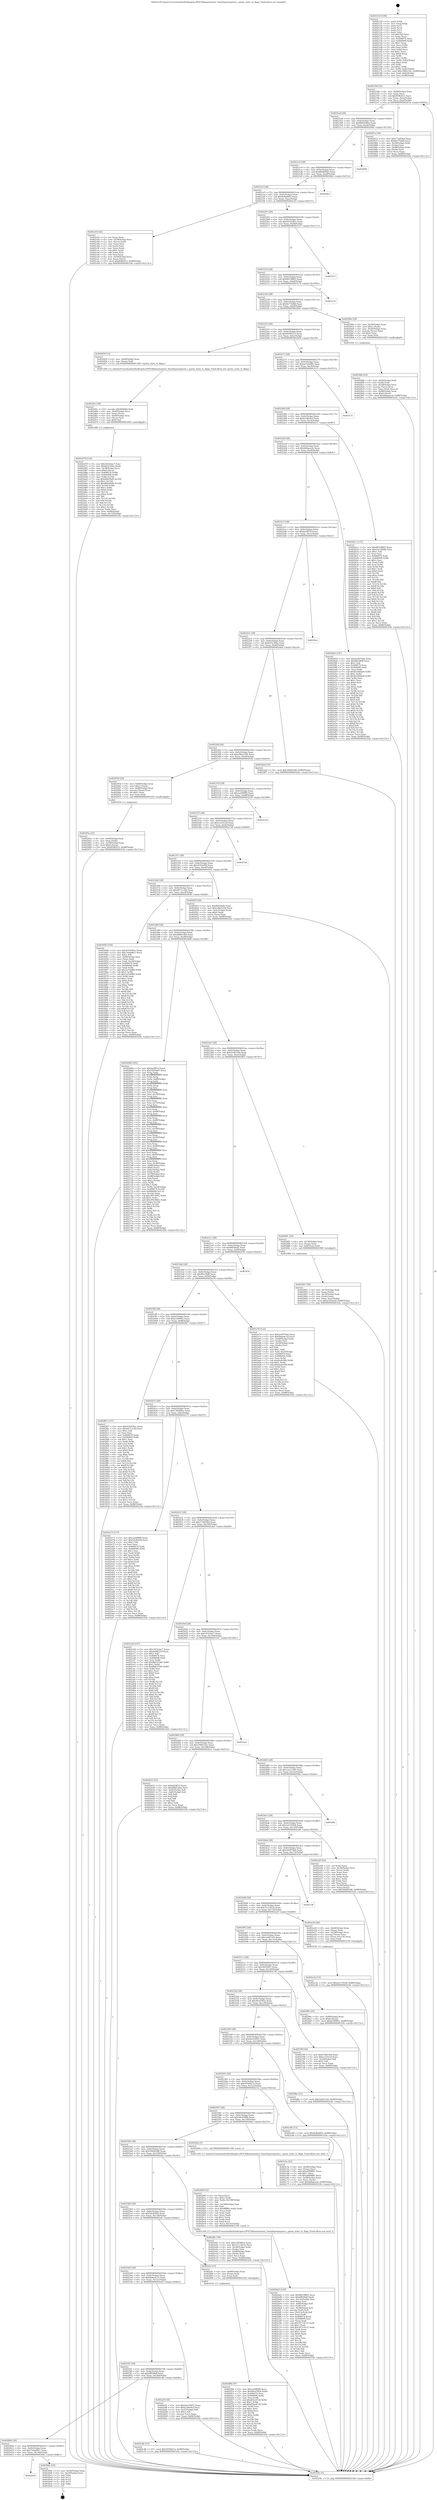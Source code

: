 digraph "0x402120" {
  label = "0x402120 (/mnt/c/Users/mathe/Desktop/tcc/POCII/binaries/extr_linuxfsquotaquota.c_quota_state_to_flags_Final-ollvm.out::main(0))"
  labelloc = "t"
  node[shape=record]

  Entry [label="",width=0.3,height=0.3,shape=circle,fillcolor=black,style=filled]
  "0x40218d" [label="{
     0x40218d [32]\l
     | [instrs]\l
     &nbsp;&nbsp;0x40218d \<+6\>: mov -0x88(%rbp),%eax\l
     &nbsp;&nbsp;0x402193 \<+2\>: mov %eax,%ecx\l
     &nbsp;&nbsp;0x402195 \<+6\>: sub $0x85ffc012,%ecx\l
     &nbsp;&nbsp;0x40219b \<+6\>: mov %eax,-0x9c(%rbp)\l
     &nbsp;&nbsp;0x4021a1 \<+6\>: mov %ecx,-0xa0(%rbp)\l
     &nbsp;&nbsp;0x4021a7 \<+6\>: je 000000000040297a \<main+0x85a\>\l
  }"]
  "0x40297a" [label="{
     0x40297a [36]\l
     | [instrs]\l
     &nbsp;&nbsp;0x40297a \<+5\>: mov $0x1720f3bd,%eax\l
     &nbsp;&nbsp;0x40297f \<+5\>: mov $0x9e77b4fd,%ecx\l
     &nbsp;&nbsp;0x402984 \<+4\>: mov -0x58(%rbp),%rdx\l
     &nbsp;&nbsp;0x402988 \<+2\>: mov (%rdx),%esi\l
     &nbsp;&nbsp;0x40298a \<+4\>: mov -0x68(%rbp),%rdx\l
     &nbsp;&nbsp;0x40298e \<+2\>: cmp (%rdx),%esi\l
     &nbsp;&nbsp;0x402990 \<+3\>: cmovl %ecx,%eax\l
     &nbsp;&nbsp;0x402993 \<+6\>: mov %eax,-0x88(%rbp)\l
     &nbsp;&nbsp;0x402999 \<+5\>: jmp 000000000040324c \<main+0x112c\>\l
  }"]
  "0x4021ad" [label="{
     0x4021ad [28]\l
     | [instrs]\l
     &nbsp;&nbsp;0x4021ad \<+5\>: jmp 00000000004021b2 \<main+0x92\>\l
     &nbsp;&nbsp;0x4021b2 \<+6\>: mov -0x9c(%rbp),%eax\l
     &nbsp;&nbsp;0x4021b8 \<+5\>: sub $0x8894586a,%eax\l
     &nbsp;&nbsp;0x4021bd \<+6\>: mov %eax,-0xa4(%rbp)\l
     &nbsp;&nbsp;0x4021c3 \<+6\>: je 0000000000402840 \<main+0x720\>\l
  }"]
  Exit [label="",width=0.3,height=0.3,shape=circle,fillcolor=black,style=filled,peripheries=2]
  "0x402840" [label="{
     0x402840\l
  }", style=dashed]
  "0x4021c9" [label="{
     0x4021c9 [28]\l
     | [instrs]\l
     &nbsp;&nbsp;0x4021c9 \<+5\>: jmp 00000000004021ce \<main+0xae\>\l
     &nbsp;&nbsp;0x4021ce \<+6\>: mov -0x9c(%rbp),%eax\l
     &nbsp;&nbsp;0x4021d4 \<+5\>: sub $0x8b684bf2,%eax\l
     &nbsp;&nbsp;0x4021d9 \<+6\>: mov %eax,-0xa8(%rbp)\l
     &nbsp;&nbsp;0x4021df \<+6\>: je 00000000004028e2 \<main+0x7c2\>\l
  }"]
  "0x402629" [label="{
     0x402629\l
  }", style=dashed]
  "0x4028e2" [label="{
     0x4028e2\l
  }", style=dashed]
  "0x4021e5" [label="{
     0x4021e5 [28]\l
     | [instrs]\l
     &nbsp;&nbsp;0x4021e5 \<+5\>: jmp 00000000004021ea \<main+0xca\>\l
     &nbsp;&nbsp;0x4021ea \<+6\>: mov -0x9c(%rbp),%eax\l
     &nbsp;&nbsp;0x4021f0 \<+5\>: sub $0x8cfbd993,%eax\l
     &nbsp;&nbsp;0x4021f5 \<+6\>: mov %eax,-0xac(%rbp)\l
     &nbsp;&nbsp;0x4021fb \<+6\>: je 0000000000402c93 \<main+0xb73\>\l
  }"]
  "0x4030dc" [label="{
     0x4030dc [16]\l
     | [instrs]\l
     &nbsp;&nbsp;0x4030dc \<+3\>: mov -0x24(%rbp),%eax\l
     &nbsp;&nbsp;0x4030df \<+4\>: lea -0x20(%rbp),%rsp\l
     &nbsp;&nbsp;0x4030e3 \<+1\>: pop %rbx\l
     &nbsp;&nbsp;0x4030e4 \<+2\>: pop %r12\l
     &nbsp;&nbsp;0x4030e6 \<+2\>: pop %r14\l
     &nbsp;&nbsp;0x4030e8 \<+2\>: pop %r15\l
     &nbsp;&nbsp;0x4030ea \<+1\>: pop %rbp\l
     &nbsp;&nbsp;0x4030eb \<+1\>: ret\l
  }"]
  "0x402c93" [label="{
     0x402c93 [42]\l
     | [instrs]\l
     &nbsp;&nbsp;0x402c93 \<+2\>: xor %eax,%eax\l
     &nbsp;&nbsp;0x402c95 \<+4\>: mov -0x58(%rbp),%rcx\l
     &nbsp;&nbsp;0x402c99 \<+2\>: mov (%rcx),%edx\l
     &nbsp;&nbsp;0x402c9b \<+2\>: mov %eax,%esi\l
     &nbsp;&nbsp;0x402c9d \<+2\>: sub %edx,%esi\l
     &nbsp;&nbsp;0x402c9f \<+2\>: mov %eax,%edx\l
     &nbsp;&nbsp;0x402ca1 \<+3\>: sub $0x1,%edx\l
     &nbsp;&nbsp;0x402ca4 \<+2\>: add %edx,%esi\l
     &nbsp;&nbsp;0x402ca6 \<+2\>: sub %esi,%eax\l
     &nbsp;&nbsp;0x402ca8 \<+4\>: mov -0x58(%rbp),%rcx\l
     &nbsp;&nbsp;0x402cac \<+2\>: mov %eax,(%rcx)\l
     &nbsp;&nbsp;0x402cae \<+10\>: movl $0x85ffc012,-0x88(%rbp)\l
     &nbsp;&nbsp;0x402cb8 \<+5\>: jmp 000000000040324c \<main+0x112c\>\l
  }"]
  "0x402201" [label="{
     0x402201 [28]\l
     | [instrs]\l
     &nbsp;&nbsp;0x402201 \<+5\>: jmp 0000000000402206 \<main+0xe6\>\l
     &nbsp;&nbsp;0x402206 \<+6\>: mov -0x9c(%rbp),%eax\l
     &nbsp;&nbsp;0x40220c \<+5\>: sub $0x9354582c,%eax\l
     &nbsp;&nbsp;0x402211 \<+6\>: mov %eax,-0xb0(%rbp)\l
     &nbsp;&nbsp;0x402217 \<+6\>: je 0000000000403237 \<main+0x1117\>\l
  }"]
  "0x402f0b" [label="{
     0x402f0b [97]\l
     | [instrs]\l
     &nbsp;&nbsp;0x402f0b \<+5\>: mov $0xca2090f0,%ecx\l
     &nbsp;&nbsp;0x402f10 \<+5\>: mov $0x46cd785a,%edx\l
     &nbsp;&nbsp;0x402f15 \<+7\>: mov 0x406074,%esi\l
     &nbsp;&nbsp;0x402f1c \<+8\>: mov 0x406090,%r8d\l
     &nbsp;&nbsp;0x402f24 \<+3\>: mov %esi,%r9d\l
     &nbsp;&nbsp;0x402f27 \<+7\>: sub $0xd5bc87c8,%r9d\l
     &nbsp;&nbsp;0x402f2e \<+4\>: sub $0x1,%r9d\l
     &nbsp;&nbsp;0x402f32 \<+7\>: add $0xd5bc87c8,%r9d\l
     &nbsp;&nbsp;0x402f39 \<+4\>: imul %r9d,%esi\l
     &nbsp;&nbsp;0x402f3d \<+3\>: and $0x1,%esi\l
     &nbsp;&nbsp;0x402f40 \<+3\>: cmp $0x0,%esi\l
     &nbsp;&nbsp;0x402f43 \<+4\>: sete %r10b\l
     &nbsp;&nbsp;0x402f47 \<+4\>: cmp $0xa,%r8d\l
     &nbsp;&nbsp;0x402f4b \<+4\>: setl %r11b\l
     &nbsp;&nbsp;0x402f4f \<+3\>: mov %r10b,%bl\l
     &nbsp;&nbsp;0x402f52 \<+3\>: and %r11b,%bl\l
     &nbsp;&nbsp;0x402f55 \<+3\>: xor %r11b,%r10b\l
     &nbsp;&nbsp;0x402f58 \<+3\>: or %r10b,%bl\l
     &nbsp;&nbsp;0x402f5b \<+3\>: test $0x1,%bl\l
     &nbsp;&nbsp;0x402f5e \<+3\>: cmovne %edx,%ecx\l
     &nbsp;&nbsp;0x402f61 \<+6\>: mov %ecx,-0x88(%rbp)\l
     &nbsp;&nbsp;0x402f67 \<+5\>: jmp 000000000040324c \<main+0x112c\>\l
  }"]
  "0x403237" [label="{
     0x403237\l
  }", style=dashed]
  "0x40221d" [label="{
     0x40221d [28]\l
     | [instrs]\l
     &nbsp;&nbsp;0x40221d \<+5\>: jmp 0000000000402222 \<main+0x102\>\l
     &nbsp;&nbsp;0x402222 \<+6\>: mov -0x9c(%rbp),%eax\l
     &nbsp;&nbsp;0x402228 \<+5\>: sub $0x9653f865,%eax\l
     &nbsp;&nbsp;0x40222d \<+6\>: mov %eax,-0xb4(%rbp)\l
     &nbsp;&nbsp;0x402233 \<+6\>: je 0000000000403174 \<main+0x1054\>\l
  }"]
  "0x402e3a" [label="{
     0x402e3a [15]\l
     | [instrs]\l
     &nbsp;&nbsp;0x402e3a \<+10\>: movl $0x2a1191b8,-0x88(%rbp)\l
     &nbsp;&nbsp;0x402e44 \<+5\>: jmp 000000000040324c \<main+0x112c\>\l
  }"]
  "0x403174" [label="{
     0x403174\l
  }", style=dashed]
  "0x402239" [label="{
     0x402239 [28]\l
     | [instrs]\l
     &nbsp;&nbsp;0x402239 \<+5\>: jmp 000000000040223e \<main+0x11e\>\l
     &nbsp;&nbsp;0x40223e \<+6\>: mov -0x9c(%rbp),%eax\l
     &nbsp;&nbsp;0x402244 \<+5\>: sub $0x9e77b4fd,%eax\l
     &nbsp;&nbsp;0x402249 \<+6\>: mov %eax,-0xb8(%rbp)\l
     &nbsp;&nbsp;0x40224f \<+6\>: je 000000000040299e \<main+0x87e\>\l
  }"]
  "0x402d79" [label="{
     0x402d79 [116]\l
     | [instrs]\l
     &nbsp;&nbsp;0x402d79 \<+5\>: mov $0x181b3ac7,%esi\l
     &nbsp;&nbsp;0x402d7e \<+5\>: mov $0xbf32304e,%edx\l
     &nbsp;&nbsp;0x402d83 \<+4\>: mov -0x38(%rbp),%rcx\l
     &nbsp;&nbsp;0x402d87 \<+6\>: movl $0x0,(%rcx)\l
     &nbsp;&nbsp;0x402d8d \<+8\>: mov 0x406074,%r8d\l
     &nbsp;&nbsp;0x402d95 \<+8\>: mov 0x406090,%r9d\l
     &nbsp;&nbsp;0x402d9d \<+3\>: mov %r8d,%r10d\l
     &nbsp;&nbsp;0x402da0 \<+7\>: sub $0x6b8c9bf4,%r10d\l
     &nbsp;&nbsp;0x402da7 \<+4\>: sub $0x1,%r10d\l
     &nbsp;&nbsp;0x402dab \<+7\>: add $0x6b8c9bf4,%r10d\l
     &nbsp;&nbsp;0x402db2 \<+4\>: imul %r10d,%r8d\l
     &nbsp;&nbsp;0x402db6 \<+4\>: and $0x1,%r8d\l
     &nbsp;&nbsp;0x402dba \<+4\>: cmp $0x0,%r8d\l
     &nbsp;&nbsp;0x402dbe \<+4\>: sete %r11b\l
     &nbsp;&nbsp;0x402dc2 \<+4\>: cmp $0xa,%r9d\l
     &nbsp;&nbsp;0x402dc6 \<+3\>: setl %bl\l
     &nbsp;&nbsp;0x402dc9 \<+3\>: mov %r11b,%r14b\l
     &nbsp;&nbsp;0x402dcc \<+3\>: and %bl,%r14b\l
     &nbsp;&nbsp;0x402dcf \<+3\>: xor %bl,%r11b\l
     &nbsp;&nbsp;0x402dd2 \<+3\>: or %r11b,%r14b\l
     &nbsp;&nbsp;0x402dd5 \<+4\>: test $0x1,%r14b\l
     &nbsp;&nbsp;0x402dd9 \<+3\>: cmovne %edx,%esi\l
     &nbsp;&nbsp;0x402ddc \<+6\>: mov %esi,-0x88(%rbp)\l
     &nbsp;&nbsp;0x402de2 \<+6\>: mov %eax,-0x150(%rbp)\l
     &nbsp;&nbsp;0x402de8 \<+5\>: jmp 000000000040324c \<main+0x112c\>\l
  }"]
  "0x40299e" [label="{
     0x40299e [29]\l
     | [instrs]\l
     &nbsp;&nbsp;0x40299e \<+4\>: mov -0x50(%rbp),%rax\l
     &nbsp;&nbsp;0x4029a2 \<+6\>: movl $0x1,(%rax)\l
     &nbsp;&nbsp;0x4029a8 \<+4\>: mov -0x50(%rbp),%rax\l
     &nbsp;&nbsp;0x4029ac \<+3\>: movslq (%rax),%rax\l
     &nbsp;&nbsp;0x4029af \<+4\>: shl $0x2,%rax\l
     &nbsp;&nbsp;0x4029b3 \<+3\>: mov %rax,%rdi\l
     &nbsp;&nbsp;0x4029b6 \<+5\>: call 0000000000401050 \<malloc@plt\>\l
     | [calls]\l
     &nbsp;&nbsp;0x401050 \{1\} (unknown)\l
  }"]
  "0x402255" [label="{
     0x402255 [28]\l
     | [instrs]\l
     &nbsp;&nbsp;0x402255 \<+5\>: jmp 000000000040225a \<main+0x13a\>\l
     &nbsp;&nbsp;0x40225a \<+6\>: mov -0x9c(%rbp),%eax\l
     &nbsp;&nbsp;0x402260 \<+5\>: sub $0x9e99521f,%eax\l
     &nbsp;&nbsp;0x402265 \<+6\>: mov %eax,-0xbc(%rbp)\l
     &nbsp;&nbsp;0x40226b \<+6\>: je 0000000000402d50 \<main+0xc30\>\l
  }"]
  "0x402d5c" [label="{
     0x402d5c [29]\l
     | [instrs]\l
     &nbsp;&nbsp;0x402d5c \<+10\>: movabs $0x4040b6,%rdi\l
     &nbsp;&nbsp;0x402d66 \<+4\>: mov -0x40(%rbp),%rcx\l
     &nbsp;&nbsp;0x402d6a \<+2\>: mov %eax,(%rcx)\l
     &nbsp;&nbsp;0x402d6c \<+4\>: mov -0x40(%rbp),%rcx\l
     &nbsp;&nbsp;0x402d70 \<+2\>: mov (%rcx),%esi\l
     &nbsp;&nbsp;0x402d72 \<+2\>: mov $0x0,%al\l
     &nbsp;&nbsp;0x402d74 \<+5\>: call 0000000000401040 \<printf@plt\>\l
     | [calls]\l
     &nbsp;&nbsp;0x401040 \{1\} (unknown)\l
  }"]
  "0x402d50" [label="{
     0x402d50 [12]\l
     | [instrs]\l
     &nbsp;&nbsp;0x402d50 \<+4\>: mov -0x60(%rbp),%rax\l
     &nbsp;&nbsp;0x402d54 \<+3\>: mov (%rax),%rdi\l
     &nbsp;&nbsp;0x402d57 \<+5\>: call 00000000004013d0 \<quota_state_to_flags\>\l
     | [calls]\l
     &nbsp;&nbsp;0x4013d0 \{1\} (/mnt/c/Users/mathe/Desktop/tcc/POCII/binaries/extr_linuxfsquotaquota.c_quota_state_to_flags_Final-ollvm.out::quota_state_to_flags)\l
  }"]
  "0x402271" [label="{
     0x402271 [28]\l
     | [instrs]\l
     &nbsp;&nbsp;0x402271 \<+5\>: jmp 0000000000402276 \<main+0x156\>\l
     &nbsp;&nbsp;0x402276 \<+6\>: mov -0x9c(%rbp),%eax\l
     &nbsp;&nbsp;0x40227c \<+5\>: sub $0xae7d2d60,%eax\l
     &nbsp;&nbsp;0x402281 \<+6\>: mov %eax,-0xc0(%rbp)\l
     &nbsp;&nbsp;0x402287 \<+6\>: je 0000000000403131 \<main+0x1011\>\l
  }"]
  "0x40260d" [label="{
     0x40260d [28]\l
     | [instrs]\l
     &nbsp;&nbsp;0x40260d \<+5\>: jmp 0000000000402612 \<main+0x4f2\>\l
     &nbsp;&nbsp;0x402612 \<+6\>: mov -0x9c(%rbp),%eax\l
     &nbsp;&nbsp;0x402618 \<+5\>: sub $0x7eb4d8a7,%eax\l
     &nbsp;&nbsp;0x40261d \<+6\>: mov %eax,-0x144(%rbp)\l
     &nbsp;&nbsp;0x402623 \<+6\>: je 00000000004030dc \<main+0xfbc\>\l
  }"]
  "0x403131" [label="{
     0x403131\l
  }", style=dashed]
  "0x40228d" [label="{
     0x40228d [28]\l
     | [instrs]\l
     &nbsp;&nbsp;0x40228d \<+5\>: jmp 0000000000402292 \<main+0x172\>\l
     &nbsp;&nbsp;0x402292 \<+6\>: mov -0x9c(%rbp),%eax\l
     &nbsp;&nbsp;0x402298 \<+5\>: sub $0xb146e6cf,%eax\l
     &nbsp;&nbsp;0x40229d \<+6\>: mov %eax,-0xc4(%rbp)\l
     &nbsp;&nbsp;0x4022a3 \<+6\>: je 0000000000402b11 \<main+0x9f1\>\l
  }"]
  "0x402c4b" [label="{
     0x402c4b [15]\l
     | [instrs]\l
     &nbsp;&nbsp;0x402c4b \<+10\>: movl $0x50504a7a,-0x88(%rbp)\l
     &nbsp;&nbsp;0x402c55 \<+5\>: jmp 000000000040324c \<main+0x112c\>\l
  }"]
  "0x402b11" [label="{
     0x402b11 [137]\l
     | [instrs]\l
     &nbsp;&nbsp;0x402b11 \<+5\>: mov $0x9653f865,%eax\l
     &nbsp;&nbsp;0x402b16 \<+5\>: mov $0x54e1608b,%ecx\l
     &nbsp;&nbsp;0x402b1b \<+2\>: mov $0x1,%dl\l
     &nbsp;&nbsp;0x402b1d \<+2\>: xor %esi,%esi\l
     &nbsp;&nbsp;0x402b1f \<+7\>: mov 0x406074,%edi\l
     &nbsp;&nbsp;0x402b26 \<+8\>: mov 0x406090,%r8d\l
     &nbsp;&nbsp;0x402b2e \<+3\>: sub $0x1,%esi\l
     &nbsp;&nbsp;0x402b31 \<+3\>: mov %edi,%r9d\l
     &nbsp;&nbsp;0x402b34 \<+3\>: add %esi,%r9d\l
     &nbsp;&nbsp;0x402b37 \<+4\>: imul %r9d,%edi\l
     &nbsp;&nbsp;0x402b3b \<+3\>: and $0x1,%edi\l
     &nbsp;&nbsp;0x402b3e \<+3\>: cmp $0x0,%edi\l
     &nbsp;&nbsp;0x402b41 \<+4\>: sete %r10b\l
     &nbsp;&nbsp;0x402b45 \<+4\>: cmp $0xa,%r8d\l
     &nbsp;&nbsp;0x402b49 \<+4\>: setl %r11b\l
     &nbsp;&nbsp;0x402b4d \<+3\>: mov %r10b,%bl\l
     &nbsp;&nbsp;0x402b50 \<+3\>: xor $0xff,%bl\l
     &nbsp;&nbsp;0x402b53 \<+3\>: mov %r11b,%r14b\l
     &nbsp;&nbsp;0x402b56 \<+4\>: xor $0xff,%r14b\l
     &nbsp;&nbsp;0x402b5a \<+3\>: xor $0x0,%dl\l
     &nbsp;&nbsp;0x402b5d \<+3\>: mov %bl,%r15b\l
     &nbsp;&nbsp;0x402b60 \<+4\>: and $0x0,%r15b\l
     &nbsp;&nbsp;0x402b64 \<+3\>: and %dl,%r10b\l
     &nbsp;&nbsp;0x402b67 \<+3\>: mov %r14b,%r12b\l
     &nbsp;&nbsp;0x402b6a \<+4\>: and $0x0,%r12b\l
     &nbsp;&nbsp;0x402b6e \<+3\>: and %dl,%r11b\l
     &nbsp;&nbsp;0x402b71 \<+3\>: or %r10b,%r15b\l
     &nbsp;&nbsp;0x402b74 \<+3\>: or %r11b,%r12b\l
     &nbsp;&nbsp;0x402b77 \<+3\>: xor %r12b,%r15b\l
     &nbsp;&nbsp;0x402b7a \<+3\>: or %r14b,%bl\l
     &nbsp;&nbsp;0x402b7d \<+3\>: xor $0xff,%bl\l
     &nbsp;&nbsp;0x402b80 \<+3\>: or $0x0,%dl\l
     &nbsp;&nbsp;0x402b83 \<+2\>: and %dl,%bl\l
     &nbsp;&nbsp;0x402b85 \<+3\>: or %bl,%r15b\l
     &nbsp;&nbsp;0x402b88 \<+4\>: test $0x1,%r15b\l
     &nbsp;&nbsp;0x402b8c \<+3\>: cmovne %ecx,%eax\l
     &nbsp;&nbsp;0x402b8f \<+6\>: mov %eax,-0x88(%rbp)\l
     &nbsp;&nbsp;0x402b95 \<+5\>: jmp 000000000040324c \<main+0x112c\>\l
  }"]
  "0x4022a9" [label="{
     0x4022a9 [28]\l
     | [instrs]\l
     &nbsp;&nbsp;0x4022a9 \<+5\>: jmp 00000000004022ae \<main+0x18e\>\l
     &nbsp;&nbsp;0x4022ae \<+6\>: mov -0x9c(%rbp),%eax\l
     &nbsp;&nbsp;0x4022b4 \<+5\>: sub $0xb6baeecb,%eax\l
     &nbsp;&nbsp;0x4022b9 \<+6\>: mov %eax,-0xc8(%rbp)\l
     &nbsp;&nbsp;0x4022bf \<+6\>: je 00000000004029e6 \<main+0x8c6\>\l
  }"]
  "0x402bd3" [label="{
     0x402bd3 [120]\l
     | [instrs]\l
     &nbsp;&nbsp;0x402bd3 \<+5\>: mov $0x9653f865,%ecx\l
     &nbsp;&nbsp;0x402bd8 \<+5\>: mov $0x6ff294df,%edx\l
     &nbsp;&nbsp;0x402bdd \<+6\>: mov -0x14c(%rbp),%esi\l
     &nbsp;&nbsp;0x402be3 \<+3\>: imul %eax,%esi\l
     &nbsp;&nbsp;0x402be6 \<+4\>: mov -0x60(%rbp),%r8\l
     &nbsp;&nbsp;0x402bea \<+3\>: mov (%r8),%r8\l
     &nbsp;&nbsp;0x402bed \<+4\>: mov -0x58(%rbp),%r9\l
     &nbsp;&nbsp;0x402bf1 \<+3\>: movslq (%r9),%r9\l
     &nbsp;&nbsp;0x402bf4 \<+4\>: mov (%r8,%r9,8),%r8\l
     &nbsp;&nbsp;0x402bf8 \<+3\>: mov %esi,(%r8)\l
     &nbsp;&nbsp;0x402bfb \<+7\>: mov 0x406074,%eax\l
     &nbsp;&nbsp;0x402c02 \<+7\>: mov 0x406090,%esi\l
     &nbsp;&nbsp;0x402c09 \<+2\>: mov %eax,%edi\l
     &nbsp;&nbsp;0x402c0b \<+6\>: sub $0x34714121,%edi\l
     &nbsp;&nbsp;0x402c11 \<+3\>: sub $0x1,%edi\l
     &nbsp;&nbsp;0x402c14 \<+6\>: add $0x34714121,%edi\l
     &nbsp;&nbsp;0x402c1a \<+3\>: imul %edi,%eax\l
     &nbsp;&nbsp;0x402c1d \<+3\>: and $0x1,%eax\l
     &nbsp;&nbsp;0x402c20 \<+3\>: cmp $0x0,%eax\l
     &nbsp;&nbsp;0x402c23 \<+4\>: sete %r10b\l
     &nbsp;&nbsp;0x402c27 \<+3\>: cmp $0xa,%esi\l
     &nbsp;&nbsp;0x402c2a \<+4\>: setl %r11b\l
     &nbsp;&nbsp;0x402c2e \<+3\>: mov %r10b,%bl\l
     &nbsp;&nbsp;0x402c31 \<+3\>: and %r11b,%bl\l
     &nbsp;&nbsp;0x402c34 \<+3\>: xor %r11b,%r10b\l
     &nbsp;&nbsp;0x402c37 \<+3\>: or %r10b,%bl\l
     &nbsp;&nbsp;0x402c3a \<+3\>: test $0x1,%bl\l
     &nbsp;&nbsp;0x402c3d \<+3\>: cmovne %edx,%ecx\l
     &nbsp;&nbsp;0x402c40 \<+6\>: mov %ecx,-0x88(%rbp)\l
     &nbsp;&nbsp;0x402c46 \<+5\>: jmp 000000000040324c \<main+0x112c\>\l
  }"]
  "0x4029e6" [label="{
     0x4029e6 [147]\l
     | [instrs]\l
     &nbsp;&nbsp;0x4029e6 \<+5\>: mov $0x2e0970ab,%eax\l
     &nbsp;&nbsp;0x4029eb \<+5\>: mov $0xf8e1fb9f,%ecx\l
     &nbsp;&nbsp;0x4029f0 \<+2\>: mov $0x1,%dl\l
     &nbsp;&nbsp;0x4029f2 \<+7\>: mov 0x406074,%esi\l
     &nbsp;&nbsp;0x4029f9 \<+7\>: mov 0x406090,%edi\l
     &nbsp;&nbsp;0x402a00 \<+3\>: mov %esi,%r8d\l
     &nbsp;&nbsp;0x402a03 \<+7\>: sub $0x833b6da9,%r8d\l
     &nbsp;&nbsp;0x402a0a \<+4\>: sub $0x1,%r8d\l
     &nbsp;&nbsp;0x402a0e \<+7\>: add $0x833b6da9,%r8d\l
     &nbsp;&nbsp;0x402a15 \<+4\>: imul %r8d,%esi\l
     &nbsp;&nbsp;0x402a19 \<+3\>: and $0x1,%esi\l
     &nbsp;&nbsp;0x402a1c \<+3\>: cmp $0x0,%esi\l
     &nbsp;&nbsp;0x402a1f \<+4\>: sete %r9b\l
     &nbsp;&nbsp;0x402a23 \<+3\>: cmp $0xa,%edi\l
     &nbsp;&nbsp;0x402a26 \<+4\>: setl %r10b\l
     &nbsp;&nbsp;0x402a2a \<+3\>: mov %r9b,%r11b\l
     &nbsp;&nbsp;0x402a2d \<+4\>: xor $0xff,%r11b\l
     &nbsp;&nbsp;0x402a31 \<+3\>: mov %r10b,%bl\l
     &nbsp;&nbsp;0x402a34 \<+3\>: xor $0xff,%bl\l
     &nbsp;&nbsp;0x402a37 \<+3\>: xor $0x0,%dl\l
     &nbsp;&nbsp;0x402a3a \<+3\>: mov %r11b,%r14b\l
     &nbsp;&nbsp;0x402a3d \<+4\>: and $0x0,%r14b\l
     &nbsp;&nbsp;0x402a41 \<+3\>: and %dl,%r9b\l
     &nbsp;&nbsp;0x402a44 \<+3\>: mov %bl,%r15b\l
     &nbsp;&nbsp;0x402a47 \<+4\>: and $0x0,%r15b\l
     &nbsp;&nbsp;0x402a4b \<+3\>: and %dl,%r10b\l
     &nbsp;&nbsp;0x402a4e \<+3\>: or %r9b,%r14b\l
     &nbsp;&nbsp;0x402a51 \<+3\>: or %r10b,%r15b\l
     &nbsp;&nbsp;0x402a54 \<+3\>: xor %r15b,%r14b\l
     &nbsp;&nbsp;0x402a57 \<+3\>: or %bl,%r11b\l
     &nbsp;&nbsp;0x402a5a \<+4\>: xor $0xff,%r11b\l
     &nbsp;&nbsp;0x402a5e \<+3\>: or $0x0,%dl\l
     &nbsp;&nbsp;0x402a61 \<+3\>: and %dl,%r11b\l
     &nbsp;&nbsp;0x402a64 \<+3\>: or %r11b,%r14b\l
     &nbsp;&nbsp;0x402a67 \<+4\>: test $0x1,%r14b\l
     &nbsp;&nbsp;0x402a6b \<+3\>: cmovne %ecx,%eax\l
     &nbsp;&nbsp;0x402a6e \<+6\>: mov %eax,-0x88(%rbp)\l
     &nbsp;&nbsp;0x402a74 \<+5\>: jmp 000000000040324c \<main+0x112c\>\l
  }"]
  "0x4022c5" [label="{
     0x4022c5 [28]\l
     | [instrs]\l
     &nbsp;&nbsp;0x4022c5 \<+5\>: jmp 00000000004022ca \<main+0x1aa\>\l
     &nbsp;&nbsp;0x4022ca \<+6\>: mov -0x9c(%rbp),%eax\l
     &nbsp;&nbsp;0x4022d0 \<+5\>: sub $0xba5ff51f,%eax\l
     &nbsp;&nbsp;0x4022d5 \<+6\>: mov %eax,-0xcc(%rbp)\l
     &nbsp;&nbsp;0x4022db \<+6\>: je 00000000004030ec \<main+0xfcc\>\l
  }"]
  "0x402b9f" [label="{
     0x402b9f [52]\l
     | [instrs]\l
     &nbsp;&nbsp;0x402b9f \<+2\>: xor %ecx,%ecx\l
     &nbsp;&nbsp;0x402ba1 \<+5\>: mov $0x2,%edx\l
     &nbsp;&nbsp;0x402ba6 \<+6\>: mov %edx,-0x148(%rbp)\l
     &nbsp;&nbsp;0x402bac \<+1\>: cltd\l
     &nbsp;&nbsp;0x402bad \<+6\>: mov -0x148(%rbp),%esi\l
     &nbsp;&nbsp;0x402bb3 \<+2\>: idiv %esi\l
     &nbsp;&nbsp;0x402bb5 \<+6\>: imul $0xfffffffe,%edx,%edx\l
     &nbsp;&nbsp;0x402bbb \<+2\>: mov %ecx,%edi\l
     &nbsp;&nbsp;0x402bbd \<+2\>: sub %edx,%edi\l
     &nbsp;&nbsp;0x402bbf \<+2\>: mov %ecx,%edx\l
     &nbsp;&nbsp;0x402bc1 \<+3\>: sub $0x1,%edx\l
     &nbsp;&nbsp;0x402bc4 \<+2\>: add %edx,%edi\l
     &nbsp;&nbsp;0x402bc6 \<+2\>: sub %edi,%ecx\l
     &nbsp;&nbsp;0x402bc8 \<+6\>: mov %ecx,-0x14c(%rbp)\l
     &nbsp;&nbsp;0x402bce \<+5\>: call 0000000000401160 \<next_i\>\l
     | [calls]\l
     &nbsp;&nbsp;0x401160 \{1\} (/mnt/c/Users/mathe/Desktop/tcc/POCII/binaries/extr_linuxfsquotaquota.c_quota_state_to_flags_Final-ollvm.out::next_i)\l
  }"]
  "0x4030ec" [label="{
     0x4030ec\l
  }", style=dashed]
  "0x4022e1" [label="{
     0x4022e1 [28]\l
     | [instrs]\l
     &nbsp;&nbsp;0x4022e1 \<+5\>: jmp 00000000004022e6 \<main+0x1c6\>\l
     &nbsp;&nbsp;0x4022e6 \<+6\>: mov -0x9c(%rbp),%eax\l
     &nbsp;&nbsp;0x4022ec \<+5\>: sub $0xbf32304e,%eax\l
     &nbsp;&nbsp;0x4022f1 \<+6\>: mov %eax,-0xd0(%rbp)\l
     &nbsp;&nbsp;0x4022f7 \<+6\>: je 0000000000402ded \<main+0xccd\>\l
  }"]
  "0x4025f1" [label="{
     0x4025f1 [28]\l
     | [instrs]\l
     &nbsp;&nbsp;0x4025f1 \<+5\>: jmp 00000000004025f6 \<main+0x4d6\>\l
     &nbsp;&nbsp;0x4025f6 \<+6\>: mov -0x9c(%rbp),%eax\l
     &nbsp;&nbsp;0x4025fc \<+5\>: sub $0x6ff294df,%eax\l
     &nbsp;&nbsp;0x402601 \<+6\>: mov %eax,-0x140(%rbp)\l
     &nbsp;&nbsp;0x402607 \<+6\>: je 0000000000402c4b \<main+0xb2b\>\l
  }"]
  "0x402ded" [label="{
     0x402ded [15]\l
     | [instrs]\l
     &nbsp;&nbsp;0x402ded \<+10\>: movl $0x594465d6,-0x88(%rbp)\l
     &nbsp;&nbsp;0x402df7 \<+5\>: jmp 000000000040324c \<main+0x112c\>\l
  }"]
  "0x4022fd" [label="{
     0x4022fd [28]\l
     | [instrs]\l
     &nbsp;&nbsp;0x4022fd \<+5\>: jmp 0000000000402302 \<main+0x1e2\>\l
     &nbsp;&nbsp;0x402302 \<+6\>: mov -0x9c(%rbp),%eax\l
     &nbsp;&nbsp;0x402308 \<+5\>: sub $0xc06a5358,%eax\l
     &nbsp;&nbsp;0x40230d \<+6\>: mov %eax,-0xd4(%rbp)\l
     &nbsp;&nbsp;0x402313 \<+6\>: je 000000000040293d \<main+0x81d\>\l
  }"]
  "0x402af3" [label="{
     0x402af3 [30]\l
     | [instrs]\l
     &nbsp;&nbsp;0x402af3 \<+5\>: mov $0x4ee52855,%eax\l
     &nbsp;&nbsp;0x402af8 \<+5\>: mov $0xb146e6cf,%ecx\l
     &nbsp;&nbsp;0x402afd \<+3\>: mov -0x25(%rbp),%dl\l
     &nbsp;&nbsp;0x402b00 \<+3\>: test $0x1,%dl\l
     &nbsp;&nbsp;0x402b03 \<+3\>: cmovne %ecx,%eax\l
     &nbsp;&nbsp;0x402b06 \<+6\>: mov %eax,-0x88(%rbp)\l
     &nbsp;&nbsp;0x402b0c \<+5\>: jmp 000000000040324c \<main+0x112c\>\l
  }"]
  "0x40293d" [label="{
     0x40293d [29]\l
     | [instrs]\l
     &nbsp;&nbsp;0x40293d \<+4\>: mov -0x68(%rbp),%rax\l
     &nbsp;&nbsp;0x402941 \<+6\>: movl $0x1,(%rax)\l
     &nbsp;&nbsp;0x402947 \<+4\>: mov -0x68(%rbp),%rax\l
     &nbsp;&nbsp;0x40294b \<+3\>: movslq (%rax),%rax\l
     &nbsp;&nbsp;0x40294e \<+4\>: shl $0x3,%rax\l
     &nbsp;&nbsp;0x402952 \<+3\>: mov %rax,%rdi\l
     &nbsp;&nbsp;0x402955 \<+5\>: call 0000000000401050 \<malloc@plt\>\l
     | [calls]\l
     &nbsp;&nbsp;0x401050 \{1\} (unknown)\l
  }"]
  "0x402319" [label="{
     0x402319 [28]\l
     | [instrs]\l
     &nbsp;&nbsp;0x402319 \<+5\>: jmp 000000000040231e \<main+0x1fe\>\l
     &nbsp;&nbsp;0x40231e \<+6\>: mov -0x9c(%rbp),%eax\l
     &nbsp;&nbsp;0x402324 \<+5\>: sub $0xca2090f0,%eax\l
     &nbsp;&nbsp;0x402329 \<+6\>: mov %eax,-0xd8(%rbp)\l
     &nbsp;&nbsp;0x40232f \<+6\>: je 0000000000403219 \<main+0x10f9\>\l
  }"]
  "0x4025d5" [label="{
     0x4025d5 [28]\l
     | [instrs]\l
     &nbsp;&nbsp;0x4025d5 \<+5\>: jmp 00000000004025da \<main+0x4ba\>\l
     &nbsp;&nbsp;0x4025da \<+6\>: mov -0x9c(%rbp),%eax\l
     &nbsp;&nbsp;0x4025e0 \<+5\>: sub $0x6bdedc14,%eax\l
     &nbsp;&nbsp;0x4025e5 \<+6\>: mov %eax,-0x13c(%rbp)\l
     &nbsp;&nbsp;0x4025eb \<+6\>: je 0000000000402af3 \<main+0x9d3\>\l
  }"]
  "0x403219" [label="{
     0x403219\l
  }", style=dashed]
  "0x402335" [label="{
     0x402335 [28]\l
     | [instrs]\l
     &nbsp;&nbsp;0x402335 \<+5\>: jmp 000000000040233a \<main+0x21a\>\l
     &nbsp;&nbsp;0x40233a \<+6\>: mov -0x9c(%rbp),%eax\l
     &nbsp;&nbsp;0x402340 \<+5\>: sub $0xcc21b1ef,%eax\l
     &nbsp;&nbsp;0x402345 \<+6\>: mov %eax,-0xdc(%rbp)\l
     &nbsp;&nbsp;0x40234b \<+6\>: je 00000000004027ad \<main+0x68d\>\l
  }"]
  "0x402efc" [label="{
     0x402efc [15]\l
     | [instrs]\l
     &nbsp;&nbsp;0x402efc \<+4\>: mov -0x60(%rbp),%rax\l
     &nbsp;&nbsp;0x402f00 \<+3\>: mov (%rax),%rax\l
     &nbsp;&nbsp;0x402f03 \<+3\>: mov %rax,%rdi\l
     &nbsp;&nbsp;0x402f06 \<+5\>: call 0000000000401030 \<free@plt\>\l
     | [calls]\l
     &nbsp;&nbsp;0x401030 \{1\} (unknown)\l
  }"]
  "0x4027ad" [label="{
     0x4027ad\l
  }", style=dashed]
  "0x402351" [label="{
     0x402351 [28]\l
     | [instrs]\l
     &nbsp;&nbsp;0x402351 \<+5\>: jmp 0000000000402356 \<main+0x236\>\l
     &nbsp;&nbsp;0x402356 \<+6\>: mov -0x9c(%rbp),%eax\l
     &nbsp;&nbsp;0x40235c \<+5\>: sub $0xd102e92f,%eax\l
     &nbsp;&nbsp;0x402361 \<+6\>: mov %eax,-0xe0(%rbp)\l
     &nbsp;&nbsp;0x402367 \<+6\>: je 000000000040291f \<main+0x7ff\>\l
  }"]
  "0x4025b9" [label="{
     0x4025b9 [28]\l
     | [instrs]\l
     &nbsp;&nbsp;0x4025b9 \<+5\>: jmp 00000000004025be \<main+0x49e\>\l
     &nbsp;&nbsp;0x4025be \<+6\>: mov -0x9c(%rbp),%eax\l
     &nbsp;&nbsp;0x4025c4 \<+5\>: sub $0x5dcf020d,%eax\l
     &nbsp;&nbsp;0x4025c9 \<+6\>: mov %eax,-0x138(%rbp)\l
     &nbsp;&nbsp;0x4025cf \<+6\>: je 0000000000402efc \<main+0xddc\>\l
  }"]
  "0x40291f" [label="{
     0x40291f [30]\l
     | [instrs]\l
     &nbsp;&nbsp;0x40291f \<+5\>: mov $0xf6056af2,%eax\l
     &nbsp;&nbsp;0x402924 \<+5\>: mov $0xc06a5358,%ecx\l
     &nbsp;&nbsp;0x402929 \<+3\>: mov -0x2c(%rbp),%edx\l
     &nbsp;&nbsp;0x40292c \<+3\>: cmp $0x0,%edx\l
     &nbsp;&nbsp;0x40292f \<+3\>: cmove %ecx,%eax\l
     &nbsp;&nbsp;0x402932 \<+6\>: mov %eax,-0x88(%rbp)\l
     &nbsp;&nbsp;0x402938 \<+5\>: jmp 000000000040324c \<main+0x112c\>\l
  }"]
  "0x40236d" [label="{
     0x40236d [28]\l
     | [instrs]\l
     &nbsp;&nbsp;0x40236d \<+5\>: jmp 0000000000402372 \<main+0x252\>\l
     &nbsp;&nbsp;0x402372 \<+6\>: mov -0x9c(%rbp),%eax\l
     &nbsp;&nbsp;0x402378 \<+5\>: sub $0xd4711c4d,%eax\l
     &nbsp;&nbsp;0x40237d \<+6\>: mov %eax,-0xe4(%rbp)\l
     &nbsp;&nbsp;0x402383 \<+6\>: je 0000000000403040 \<main+0xf20\>\l
  }"]
  "0x402dfc" [label="{
     0x402dfc [36]\l
     | [instrs]\l
     &nbsp;&nbsp;0x402dfc \<+5\>: mov $0x156580ce,%eax\l
     &nbsp;&nbsp;0x402e01 \<+5\>: mov $0x31c14432,%ecx\l
     &nbsp;&nbsp;0x402e06 \<+4\>: mov -0x38(%rbp),%rdx\l
     &nbsp;&nbsp;0x402e0a \<+2\>: mov (%rdx),%esi\l
     &nbsp;&nbsp;0x402e0c \<+4\>: mov -0x68(%rbp),%rdx\l
     &nbsp;&nbsp;0x402e10 \<+2\>: cmp (%rdx),%esi\l
     &nbsp;&nbsp;0x402e12 \<+3\>: cmovl %ecx,%eax\l
     &nbsp;&nbsp;0x402e15 \<+6\>: mov %eax,-0x88(%rbp)\l
     &nbsp;&nbsp;0x402e1b \<+5\>: jmp 000000000040324c \<main+0x112c\>\l
  }"]
  "0x403040" [label="{
     0x403040 [156]\l
     | [instrs]\l
     &nbsp;&nbsp;0x403040 \<+5\>: mov $0x9354582c,%eax\l
     &nbsp;&nbsp;0x403045 \<+5\>: mov $0x7eb4d8a7,%ecx\l
     &nbsp;&nbsp;0x40304a \<+2\>: mov $0x1,%dl\l
     &nbsp;&nbsp;0x40304c \<+4\>: mov -0x80(%rbp),%rsi\l
     &nbsp;&nbsp;0x403050 \<+2\>: mov (%rsi),%edi\l
     &nbsp;&nbsp;0x403052 \<+3\>: mov %edi,-0x24(%rbp)\l
     &nbsp;&nbsp;0x403055 \<+7\>: mov 0x406074,%edi\l
     &nbsp;&nbsp;0x40305c \<+8\>: mov 0x406090,%r8d\l
     &nbsp;&nbsp;0x403064 \<+3\>: mov %edi,%r9d\l
     &nbsp;&nbsp;0x403067 \<+7\>: add $0x2a7e6f69,%r9d\l
     &nbsp;&nbsp;0x40306e \<+4\>: sub $0x1,%r9d\l
     &nbsp;&nbsp;0x403072 \<+7\>: sub $0x2a7e6f69,%r9d\l
     &nbsp;&nbsp;0x403079 \<+4\>: imul %r9d,%edi\l
     &nbsp;&nbsp;0x40307d \<+3\>: and $0x1,%edi\l
     &nbsp;&nbsp;0x403080 \<+3\>: cmp $0x0,%edi\l
     &nbsp;&nbsp;0x403083 \<+4\>: sete %r10b\l
     &nbsp;&nbsp;0x403087 \<+4\>: cmp $0xa,%r8d\l
     &nbsp;&nbsp;0x40308b \<+4\>: setl %r11b\l
     &nbsp;&nbsp;0x40308f \<+3\>: mov %r10b,%bl\l
     &nbsp;&nbsp;0x403092 \<+3\>: xor $0xff,%bl\l
     &nbsp;&nbsp;0x403095 \<+3\>: mov %r11b,%r14b\l
     &nbsp;&nbsp;0x403098 \<+4\>: xor $0xff,%r14b\l
     &nbsp;&nbsp;0x40309c \<+3\>: xor $0x1,%dl\l
     &nbsp;&nbsp;0x40309f \<+3\>: mov %bl,%r15b\l
     &nbsp;&nbsp;0x4030a2 \<+4\>: and $0xff,%r15b\l
     &nbsp;&nbsp;0x4030a6 \<+3\>: and %dl,%r10b\l
     &nbsp;&nbsp;0x4030a9 \<+3\>: mov %r14b,%r12b\l
     &nbsp;&nbsp;0x4030ac \<+4\>: and $0xff,%r12b\l
     &nbsp;&nbsp;0x4030b0 \<+3\>: and %dl,%r11b\l
     &nbsp;&nbsp;0x4030b3 \<+3\>: or %r10b,%r15b\l
     &nbsp;&nbsp;0x4030b6 \<+3\>: or %r11b,%r12b\l
     &nbsp;&nbsp;0x4030b9 \<+3\>: xor %r12b,%r15b\l
     &nbsp;&nbsp;0x4030bc \<+3\>: or %r14b,%bl\l
     &nbsp;&nbsp;0x4030bf \<+3\>: xor $0xff,%bl\l
     &nbsp;&nbsp;0x4030c2 \<+3\>: or $0x1,%dl\l
     &nbsp;&nbsp;0x4030c5 \<+2\>: and %dl,%bl\l
     &nbsp;&nbsp;0x4030c7 \<+3\>: or %bl,%r15b\l
     &nbsp;&nbsp;0x4030ca \<+4\>: test $0x1,%r15b\l
     &nbsp;&nbsp;0x4030ce \<+3\>: cmovne %ecx,%eax\l
     &nbsp;&nbsp;0x4030d1 \<+6\>: mov %eax,-0x88(%rbp)\l
     &nbsp;&nbsp;0x4030d7 \<+5\>: jmp 000000000040324c \<main+0x112c\>\l
  }"]
  "0x402389" [label="{
     0x402389 [28]\l
     | [instrs]\l
     &nbsp;&nbsp;0x402389 \<+5\>: jmp 000000000040238e \<main+0x26e\>\l
     &nbsp;&nbsp;0x40238e \<+6\>: mov -0x9c(%rbp),%eax\l
     &nbsp;&nbsp;0x402394 \<+5\>: sub $0xd9fd1db4,%eax\l
     &nbsp;&nbsp;0x402399 \<+6\>: mov %eax,-0xe8(%rbp)\l
     &nbsp;&nbsp;0x40239f \<+6\>: je 0000000000402668 \<main+0x548\>\l
  }"]
  "0x40259d" [label="{
     0x40259d [28]\l
     | [instrs]\l
     &nbsp;&nbsp;0x40259d \<+5\>: jmp 00000000004025a2 \<main+0x482\>\l
     &nbsp;&nbsp;0x4025a2 \<+6\>: mov -0x9c(%rbp),%eax\l
     &nbsp;&nbsp;0x4025a8 \<+5\>: sub $0x594465d6,%eax\l
     &nbsp;&nbsp;0x4025ad \<+6\>: mov %eax,-0x134(%rbp)\l
     &nbsp;&nbsp;0x4025b3 \<+6\>: je 0000000000402dfc \<main+0xcdc\>\l
  }"]
  "0x402668" [label="{
     0x402668 [295]\l
     | [instrs]\l
     &nbsp;&nbsp;0x402668 \<+5\>: mov $0xba5ff51f,%eax\l
     &nbsp;&nbsp;0x40266d \<+5\>: mov $0x3f2f5407,%ecx\l
     &nbsp;&nbsp;0x402672 \<+3\>: mov %rsp,%rdx\l
     &nbsp;&nbsp;0x402675 \<+4\>: add $0xfffffffffffffff0,%rdx\l
     &nbsp;&nbsp;0x402679 \<+3\>: mov %rdx,%rsp\l
     &nbsp;&nbsp;0x40267c \<+4\>: mov %rdx,-0x80(%rbp)\l
     &nbsp;&nbsp;0x402680 \<+3\>: mov %rsp,%rdx\l
     &nbsp;&nbsp;0x402683 \<+4\>: add $0xfffffffffffffff0,%rdx\l
     &nbsp;&nbsp;0x402687 \<+3\>: mov %rdx,%rsp\l
     &nbsp;&nbsp;0x40268a \<+3\>: mov %rsp,%rsi\l
     &nbsp;&nbsp;0x40268d \<+4\>: add $0xfffffffffffffff0,%rsi\l
     &nbsp;&nbsp;0x402691 \<+3\>: mov %rsi,%rsp\l
     &nbsp;&nbsp;0x402694 \<+4\>: mov %rsi,-0x78(%rbp)\l
     &nbsp;&nbsp;0x402698 \<+3\>: mov %rsp,%rsi\l
     &nbsp;&nbsp;0x40269b \<+4\>: add $0xfffffffffffffff0,%rsi\l
     &nbsp;&nbsp;0x40269f \<+3\>: mov %rsi,%rsp\l
     &nbsp;&nbsp;0x4026a2 \<+4\>: mov %rsi,-0x70(%rbp)\l
     &nbsp;&nbsp;0x4026a6 \<+3\>: mov %rsp,%rsi\l
     &nbsp;&nbsp;0x4026a9 \<+4\>: add $0xfffffffffffffff0,%rsi\l
     &nbsp;&nbsp;0x4026ad \<+3\>: mov %rsi,%rsp\l
     &nbsp;&nbsp;0x4026b0 \<+4\>: mov %rsi,-0x68(%rbp)\l
     &nbsp;&nbsp;0x4026b4 \<+3\>: mov %rsp,%rsi\l
     &nbsp;&nbsp;0x4026b7 \<+4\>: add $0xfffffffffffffff0,%rsi\l
     &nbsp;&nbsp;0x4026bb \<+3\>: mov %rsi,%rsp\l
     &nbsp;&nbsp;0x4026be \<+4\>: mov %rsi,-0x60(%rbp)\l
     &nbsp;&nbsp;0x4026c2 \<+3\>: mov %rsp,%rsi\l
     &nbsp;&nbsp;0x4026c5 \<+4\>: add $0xfffffffffffffff0,%rsi\l
     &nbsp;&nbsp;0x4026c9 \<+3\>: mov %rsi,%rsp\l
     &nbsp;&nbsp;0x4026cc \<+4\>: mov %rsi,-0x58(%rbp)\l
     &nbsp;&nbsp;0x4026d0 \<+3\>: mov %rsp,%rsi\l
     &nbsp;&nbsp;0x4026d3 \<+4\>: add $0xfffffffffffffff0,%rsi\l
     &nbsp;&nbsp;0x4026d7 \<+3\>: mov %rsi,%rsp\l
     &nbsp;&nbsp;0x4026da \<+4\>: mov %rsi,-0x50(%rbp)\l
     &nbsp;&nbsp;0x4026de \<+3\>: mov %rsp,%rsi\l
     &nbsp;&nbsp;0x4026e1 \<+4\>: add $0xfffffffffffffff0,%rsi\l
     &nbsp;&nbsp;0x4026e5 \<+3\>: mov %rsi,%rsp\l
     &nbsp;&nbsp;0x4026e8 \<+4\>: mov %rsi,-0x48(%rbp)\l
     &nbsp;&nbsp;0x4026ec \<+3\>: mov %rsp,%rsi\l
     &nbsp;&nbsp;0x4026ef \<+4\>: add $0xfffffffffffffff0,%rsi\l
     &nbsp;&nbsp;0x4026f3 \<+3\>: mov %rsi,%rsp\l
     &nbsp;&nbsp;0x4026f6 \<+4\>: mov %rsi,-0x40(%rbp)\l
     &nbsp;&nbsp;0x4026fa \<+3\>: mov %rsp,%rsi\l
     &nbsp;&nbsp;0x4026fd \<+4\>: add $0xfffffffffffffff0,%rsi\l
     &nbsp;&nbsp;0x402701 \<+3\>: mov %rsi,%rsp\l
     &nbsp;&nbsp;0x402704 \<+4\>: mov %rsi,-0x38(%rbp)\l
     &nbsp;&nbsp;0x402708 \<+4\>: mov -0x80(%rbp),%rsi\l
     &nbsp;&nbsp;0x40270c \<+6\>: movl $0x0,(%rsi)\l
     &nbsp;&nbsp;0x402712 \<+6\>: mov -0x8c(%rbp),%edi\l
     &nbsp;&nbsp;0x402718 \<+2\>: mov %edi,(%rdx)\l
     &nbsp;&nbsp;0x40271a \<+4\>: mov -0x78(%rbp),%rsi\l
     &nbsp;&nbsp;0x40271e \<+7\>: mov -0x98(%rbp),%r8\l
     &nbsp;&nbsp;0x402725 \<+3\>: mov %r8,(%rsi)\l
     &nbsp;&nbsp;0x402728 \<+3\>: cmpl $0x2,(%rdx)\l
     &nbsp;&nbsp;0x40272b \<+4\>: setne %r9b\l
     &nbsp;&nbsp;0x40272f \<+4\>: and $0x1,%r9b\l
     &nbsp;&nbsp;0x402733 \<+4\>: mov %r9b,-0x2d(%rbp)\l
     &nbsp;&nbsp;0x402737 \<+8\>: mov 0x406074,%r10d\l
     &nbsp;&nbsp;0x40273f \<+8\>: mov 0x406090,%r11d\l
     &nbsp;&nbsp;0x402747 \<+3\>: mov %r10d,%ebx\l
     &nbsp;&nbsp;0x40274a \<+6\>: sub $0x3f014681,%ebx\l
     &nbsp;&nbsp;0x402750 \<+3\>: sub $0x1,%ebx\l
     &nbsp;&nbsp;0x402753 \<+6\>: add $0x3f014681,%ebx\l
     &nbsp;&nbsp;0x402759 \<+4\>: imul %ebx,%r10d\l
     &nbsp;&nbsp;0x40275d \<+4\>: and $0x1,%r10d\l
     &nbsp;&nbsp;0x402761 \<+4\>: cmp $0x0,%r10d\l
     &nbsp;&nbsp;0x402765 \<+4\>: sete %r9b\l
     &nbsp;&nbsp;0x402769 \<+4\>: cmp $0xa,%r11d\l
     &nbsp;&nbsp;0x40276d \<+4\>: setl %r14b\l
     &nbsp;&nbsp;0x402771 \<+3\>: mov %r9b,%r15b\l
     &nbsp;&nbsp;0x402774 \<+3\>: and %r14b,%r15b\l
     &nbsp;&nbsp;0x402777 \<+3\>: xor %r14b,%r9b\l
     &nbsp;&nbsp;0x40277a \<+3\>: or %r9b,%r15b\l
     &nbsp;&nbsp;0x40277d \<+4\>: test $0x1,%r15b\l
     &nbsp;&nbsp;0x402781 \<+3\>: cmovne %ecx,%eax\l
     &nbsp;&nbsp;0x402784 \<+6\>: mov %eax,-0x88(%rbp)\l
     &nbsp;&nbsp;0x40278a \<+5\>: jmp 000000000040324c \<main+0x112c\>\l
  }"]
  "0x4023a5" [label="{
     0x4023a5 [28]\l
     | [instrs]\l
     &nbsp;&nbsp;0x4023a5 \<+5\>: jmp 00000000004023aa \<main+0x28a\>\l
     &nbsp;&nbsp;0x4023aa \<+6\>: mov -0x9c(%rbp),%eax\l
     &nbsp;&nbsp;0x4023b0 \<+5\>: sub $0xf338216d,%eax\l
     &nbsp;&nbsp;0x4023b5 \<+6\>: mov %eax,-0xec(%rbp)\l
     &nbsp;&nbsp;0x4023bb \<+6\>: je 00000000004028f1 \<main+0x7d1\>\l
  }"]
  "0x402b9a" [label="{
     0x402b9a [5]\l
     | [instrs]\l
     &nbsp;&nbsp;0x402b9a \<+5\>: call 0000000000401160 \<next_i\>\l
     | [calls]\l
     &nbsp;&nbsp;0x401160 \{1\} (/mnt/c/Users/mathe/Desktop/tcc/POCII/binaries/extr_linuxfsquotaquota.c_quota_state_to_flags_Final-ollvm.out::next_i)\l
  }"]
  "0x4028f1" [label="{
     0x4028f1 [16]\l
     | [instrs]\l
     &nbsp;&nbsp;0x4028f1 \<+4\>: mov -0x78(%rbp),%rax\l
     &nbsp;&nbsp;0x4028f5 \<+3\>: mov (%rax),%rax\l
     &nbsp;&nbsp;0x4028f8 \<+4\>: mov 0x8(%rax),%rdi\l
     &nbsp;&nbsp;0x4028fc \<+5\>: call 0000000000401060 \<atoi@plt\>\l
     | [calls]\l
     &nbsp;&nbsp;0x401060 \{1\} (unknown)\l
  }"]
  "0x4023c1" [label="{
     0x4023c1 [28]\l
     | [instrs]\l
     &nbsp;&nbsp;0x4023c1 \<+5\>: jmp 00000000004023c6 \<main+0x2a6\>\l
     &nbsp;&nbsp;0x4023c6 \<+6\>: mov -0x9c(%rbp),%eax\l
     &nbsp;&nbsp;0x4023cc \<+5\>: sub $0xf6056af2,%eax\l
     &nbsp;&nbsp;0x4023d1 \<+6\>: mov %eax,-0xf0(%rbp)\l
     &nbsp;&nbsp;0x4023d7 \<+6\>: je 0000000000402f7b \<main+0xe5b\>\l
  }"]
  "0x402581" [label="{
     0x402581 [28]\l
     | [instrs]\l
     &nbsp;&nbsp;0x402581 \<+5\>: jmp 0000000000402586 \<main+0x466\>\l
     &nbsp;&nbsp;0x402586 \<+6\>: mov -0x9c(%rbp),%eax\l
     &nbsp;&nbsp;0x40258c \<+5\>: sub $0x54e1608b,%eax\l
     &nbsp;&nbsp;0x402591 \<+6\>: mov %eax,-0x130(%rbp)\l
     &nbsp;&nbsp;0x402597 \<+6\>: je 0000000000402b9a \<main+0xa7a\>\l
  }"]
  "0x402f7b" [label="{
     0x402f7b\l
  }", style=dashed]
  "0x4023dd" [label="{
     0x4023dd [28]\l
     | [instrs]\l
     &nbsp;&nbsp;0x4023dd \<+5\>: jmp 00000000004023e2 \<main+0x2c2\>\l
     &nbsp;&nbsp;0x4023e2 \<+6\>: mov -0x9c(%rbp),%eax\l
     &nbsp;&nbsp;0x4023e8 \<+5\>: sub $0xf8e1fb9f,%eax\l
     &nbsp;&nbsp;0x4023ed \<+6\>: mov %eax,-0xf4(%rbp)\l
     &nbsp;&nbsp;0x4023f3 \<+6\>: je 0000000000402a79 \<main+0x959\>\l
  }"]
  "0x402c5a" [label="{
     0x402c5a [42]\l
     | [instrs]\l
     &nbsp;&nbsp;0x402c5a \<+4\>: mov -0x48(%rbp),%rax\l
     &nbsp;&nbsp;0x402c5e \<+2\>: mov (%rax),%ecx\l
     &nbsp;&nbsp;0x402c60 \<+6\>: add $0xa09f8f81,%ecx\l
     &nbsp;&nbsp;0x402c66 \<+3\>: add $0x1,%ecx\l
     &nbsp;&nbsp;0x402c69 \<+6\>: sub $0xa09f8f81,%ecx\l
     &nbsp;&nbsp;0x402c6f \<+4\>: mov -0x48(%rbp),%rax\l
     &nbsp;&nbsp;0x402c73 \<+2\>: mov %ecx,(%rax)\l
     &nbsp;&nbsp;0x402c75 \<+10\>: movl $0xb6baeecb,-0x88(%rbp)\l
     &nbsp;&nbsp;0x402c7f \<+5\>: jmp 000000000040324c \<main+0x112c\>\l
  }"]
  "0x402a79" [label="{
     0x402a79 [122]\l
     | [instrs]\l
     &nbsp;&nbsp;0x402a79 \<+5\>: mov $0x2e0970ab,%eax\l
     &nbsp;&nbsp;0x402a7e \<+5\>: mov $0x6bdedc14,%ecx\l
     &nbsp;&nbsp;0x402a83 \<+4\>: mov -0x48(%rbp),%rdx\l
     &nbsp;&nbsp;0x402a87 \<+2\>: mov (%rdx),%esi\l
     &nbsp;&nbsp;0x402a89 \<+4\>: mov -0x50(%rbp),%rdx\l
     &nbsp;&nbsp;0x402a8d \<+2\>: cmp (%rdx),%esi\l
     &nbsp;&nbsp;0x402a8f \<+4\>: setl %dil\l
     &nbsp;&nbsp;0x402a93 \<+4\>: and $0x1,%dil\l
     &nbsp;&nbsp;0x402a97 \<+4\>: mov %dil,-0x25(%rbp)\l
     &nbsp;&nbsp;0x402a9b \<+7\>: mov 0x406074,%esi\l
     &nbsp;&nbsp;0x402aa2 \<+8\>: mov 0x406090,%r8d\l
     &nbsp;&nbsp;0x402aaa \<+3\>: mov %esi,%r9d\l
     &nbsp;&nbsp;0x402aad \<+7\>: sub $0xfea4c9fd,%r9d\l
     &nbsp;&nbsp;0x402ab4 \<+4\>: sub $0x1,%r9d\l
     &nbsp;&nbsp;0x402ab8 \<+7\>: add $0xfea4c9fd,%r9d\l
     &nbsp;&nbsp;0x402abf \<+4\>: imul %r9d,%esi\l
     &nbsp;&nbsp;0x402ac3 \<+3\>: and $0x1,%esi\l
     &nbsp;&nbsp;0x402ac6 \<+3\>: cmp $0x0,%esi\l
     &nbsp;&nbsp;0x402ac9 \<+4\>: sete %dil\l
     &nbsp;&nbsp;0x402acd \<+4\>: cmp $0xa,%r8d\l
     &nbsp;&nbsp;0x402ad1 \<+4\>: setl %r10b\l
     &nbsp;&nbsp;0x402ad5 \<+3\>: mov %dil,%r11b\l
     &nbsp;&nbsp;0x402ad8 \<+3\>: and %r10b,%r11b\l
     &nbsp;&nbsp;0x402adb \<+3\>: xor %r10b,%dil\l
     &nbsp;&nbsp;0x402ade \<+3\>: or %dil,%r11b\l
     &nbsp;&nbsp;0x402ae1 \<+4\>: test $0x1,%r11b\l
     &nbsp;&nbsp;0x402ae5 \<+3\>: cmovne %ecx,%eax\l
     &nbsp;&nbsp;0x402ae8 \<+6\>: mov %eax,-0x88(%rbp)\l
     &nbsp;&nbsp;0x402aee \<+5\>: jmp 000000000040324c \<main+0x112c\>\l
  }"]
  "0x4023f9" [label="{
     0x4023f9 [28]\l
     | [instrs]\l
     &nbsp;&nbsp;0x4023f9 \<+5\>: jmp 00000000004023fe \<main+0x2de\>\l
     &nbsp;&nbsp;0x4023fe \<+6\>: mov -0x9c(%rbp),%eax\l
     &nbsp;&nbsp;0x402404 \<+5\>: sub $0xb190963,%eax\l
     &nbsp;&nbsp;0x402409 \<+6\>: mov %eax,-0xf8(%rbp)\l
     &nbsp;&nbsp;0x40240f \<+6\>: je 0000000000402fb7 \<main+0xe97\>\l
  }"]
  "0x402565" [label="{
     0x402565 [28]\l
     | [instrs]\l
     &nbsp;&nbsp;0x402565 \<+5\>: jmp 000000000040256a \<main+0x44a\>\l
     &nbsp;&nbsp;0x40256a \<+6\>: mov -0x9c(%rbp),%eax\l
     &nbsp;&nbsp;0x402570 \<+5\>: sub $0x50504a7a,%eax\l
     &nbsp;&nbsp;0x402575 \<+6\>: mov %eax,-0x12c(%rbp)\l
     &nbsp;&nbsp;0x40257b \<+6\>: je 0000000000402c5a \<main+0xb3a\>\l
  }"]
  "0x402fb7" [label="{
     0x402fb7 [137]\l
     | [instrs]\l
     &nbsp;&nbsp;0x402fb7 \<+5\>: mov $0x9354582c,%eax\l
     &nbsp;&nbsp;0x402fbc \<+5\>: mov $0xd4711c4d,%ecx\l
     &nbsp;&nbsp;0x402fc1 \<+2\>: mov $0x1,%dl\l
     &nbsp;&nbsp;0x402fc3 \<+2\>: xor %esi,%esi\l
     &nbsp;&nbsp;0x402fc5 \<+7\>: mov 0x406074,%edi\l
     &nbsp;&nbsp;0x402fcc \<+8\>: mov 0x406090,%r8d\l
     &nbsp;&nbsp;0x402fd4 \<+3\>: sub $0x1,%esi\l
     &nbsp;&nbsp;0x402fd7 \<+3\>: mov %edi,%r9d\l
     &nbsp;&nbsp;0x402fda \<+3\>: add %esi,%r9d\l
     &nbsp;&nbsp;0x402fdd \<+4\>: imul %r9d,%edi\l
     &nbsp;&nbsp;0x402fe1 \<+3\>: and $0x1,%edi\l
     &nbsp;&nbsp;0x402fe4 \<+3\>: cmp $0x0,%edi\l
     &nbsp;&nbsp;0x402fe7 \<+4\>: sete %r10b\l
     &nbsp;&nbsp;0x402feb \<+4\>: cmp $0xa,%r8d\l
     &nbsp;&nbsp;0x402fef \<+4\>: setl %r11b\l
     &nbsp;&nbsp;0x402ff3 \<+3\>: mov %r10b,%bl\l
     &nbsp;&nbsp;0x402ff6 \<+3\>: xor $0xff,%bl\l
     &nbsp;&nbsp;0x402ff9 \<+3\>: mov %r11b,%r14b\l
     &nbsp;&nbsp;0x402ffc \<+4\>: xor $0xff,%r14b\l
     &nbsp;&nbsp;0x403000 \<+3\>: xor $0x0,%dl\l
     &nbsp;&nbsp;0x403003 \<+3\>: mov %bl,%r15b\l
     &nbsp;&nbsp;0x403006 \<+4\>: and $0x0,%r15b\l
     &nbsp;&nbsp;0x40300a \<+3\>: and %dl,%r10b\l
     &nbsp;&nbsp;0x40300d \<+3\>: mov %r14b,%r12b\l
     &nbsp;&nbsp;0x403010 \<+4\>: and $0x0,%r12b\l
     &nbsp;&nbsp;0x403014 \<+3\>: and %dl,%r11b\l
     &nbsp;&nbsp;0x403017 \<+3\>: or %r10b,%r15b\l
     &nbsp;&nbsp;0x40301a \<+3\>: or %r11b,%r12b\l
     &nbsp;&nbsp;0x40301d \<+3\>: xor %r12b,%r15b\l
     &nbsp;&nbsp;0x403020 \<+3\>: or %r14b,%bl\l
     &nbsp;&nbsp;0x403023 \<+3\>: xor $0xff,%bl\l
     &nbsp;&nbsp;0x403026 \<+3\>: or $0x0,%dl\l
     &nbsp;&nbsp;0x403029 \<+2\>: and %dl,%bl\l
     &nbsp;&nbsp;0x40302b \<+3\>: or %bl,%r15b\l
     &nbsp;&nbsp;0x40302e \<+4\>: test $0x1,%r15b\l
     &nbsp;&nbsp;0x403032 \<+3\>: cmovne %ecx,%eax\l
     &nbsp;&nbsp;0x403035 \<+6\>: mov %eax,-0x88(%rbp)\l
     &nbsp;&nbsp;0x40303b \<+5\>: jmp 000000000040324c \<main+0x112c\>\l
  }"]
  "0x402415" [label="{
     0x402415 [28]\l
     | [instrs]\l
     &nbsp;&nbsp;0x402415 \<+5\>: jmp 000000000040241a \<main+0x2fa\>\l
     &nbsp;&nbsp;0x40241a \<+6\>: mov -0x9c(%rbp),%eax\l
     &nbsp;&nbsp;0x402420 \<+5\>: sub $0x156580ce,%eax\l
     &nbsp;&nbsp;0x402425 \<+6\>: mov %eax,-0xfc(%rbp)\l
     &nbsp;&nbsp;0x40242b \<+6\>: je 0000000000402e73 \<main+0xd53\>\l
  }"]
  "0x402c84" [label="{
     0x402c84 [15]\l
     | [instrs]\l
     &nbsp;&nbsp;0x402c84 \<+10\>: movl $0x8cfbd993,-0x88(%rbp)\l
     &nbsp;&nbsp;0x402c8e \<+5\>: jmp 000000000040324c \<main+0x112c\>\l
  }"]
  "0x402e73" [label="{
     0x402e73 [137]\l
     | [instrs]\l
     &nbsp;&nbsp;0x402e73 \<+5\>: mov $0xca2090f0,%eax\l
     &nbsp;&nbsp;0x402e78 \<+5\>: mov $0x5dcf020d,%ecx\l
     &nbsp;&nbsp;0x402e7d \<+2\>: mov $0x1,%dl\l
     &nbsp;&nbsp;0x402e7f \<+2\>: xor %esi,%esi\l
     &nbsp;&nbsp;0x402e81 \<+7\>: mov 0x406074,%edi\l
     &nbsp;&nbsp;0x402e88 \<+8\>: mov 0x406090,%r8d\l
     &nbsp;&nbsp;0x402e90 \<+3\>: sub $0x1,%esi\l
     &nbsp;&nbsp;0x402e93 \<+3\>: mov %edi,%r9d\l
     &nbsp;&nbsp;0x402e96 \<+3\>: add %esi,%r9d\l
     &nbsp;&nbsp;0x402e99 \<+4\>: imul %r9d,%edi\l
     &nbsp;&nbsp;0x402e9d \<+3\>: and $0x1,%edi\l
     &nbsp;&nbsp;0x402ea0 \<+3\>: cmp $0x0,%edi\l
     &nbsp;&nbsp;0x402ea3 \<+4\>: sete %r10b\l
     &nbsp;&nbsp;0x402ea7 \<+4\>: cmp $0xa,%r8d\l
     &nbsp;&nbsp;0x402eab \<+4\>: setl %r11b\l
     &nbsp;&nbsp;0x402eaf \<+3\>: mov %r10b,%bl\l
     &nbsp;&nbsp;0x402eb2 \<+3\>: xor $0xff,%bl\l
     &nbsp;&nbsp;0x402eb5 \<+3\>: mov %r11b,%r14b\l
     &nbsp;&nbsp;0x402eb8 \<+4\>: xor $0xff,%r14b\l
     &nbsp;&nbsp;0x402ebc \<+3\>: xor $0x1,%dl\l
     &nbsp;&nbsp;0x402ebf \<+3\>: mov %bl,%r15b\l
     &nbsp;&nbsp;0x402ec2 \<+4\>: and $0xff,%r15b\l
     &nbsp;&nbsp;0x402ec6 \<+3\>: and %dl,%r10b\l
     &nbsp;&nbsp;0x402ec9 \<+3\>: mov %r14b,%r12b\l
     &nbsp;&nbsp;0x402ecc \<+4\>: and $0xff,%r12b\l
     &nbsp;&nbsp;0x402ed0 \<+3\>: and %dl,%r11b\l
     &nbsp;&nbsp;0x402ed3 \<+3\>: or %r10b,%r15b\l
     &nbsp;&nbsp;0x402ed6 \<+3\>: or %r11b,%r12b\l
     &nbsp;&nbsp;0x402ed9 \<+3\>: xor %r12b,%r15b\l
     &nbsp;&nbsp;0x402edc \<+3\>: or %r14b,%bl\l
     &nbsp;&nbsp;0x402edf \<+3\>: xor $0xff,%bl\l
     &nbsp;&nbsp;0x402ee2 \<+3\>: or $0x1,%dl\l
     &nbsp;&nbsp;0x402ee5 \<+2\>: and %dl,%bl\l
     &nbsp;&nbsp;0x402ee7 \<+3\>: or %bl,%r15b\l
     &nbsp;&nbsp;0x402eea \<+4\>: test $0x1,%r15b\l
     &nbsp;&nbsp;0x402eee \<+3\>: cmovne %ecx,%eax\l
     &nbsp;&nbsp;0x402ef1 \<+6\>: mov %eax,-0x88(%rbp)\l
     &nbsp;&nbsp;0x402ef7 \<+5\>: jmp 000000000040324c \<main+0x112c\>\l
  }"]
  "0x402431" [label="{
     0x402431 [28]\l
     | [instrs]\l
     &nbsp;&nbsp;0x402431 \<+5\>: jmp 0000000000402436 \<main+0x316\>\l
     &nbsp;&nbsp;0x402436 \<+6\>: mov -0x9c(%rbp),%eax\l
     &nbsp;&nbsp;0x40243c \<+5\>: sub $0x1720f3bd,%eax\l
     &nbsp;&nbsp;0x402441 \<+6\>: mov %eax,-0x100(%rbp)\l
     &nbsp;&nbsp;0x402447 \<+6\>: je 0000000000402cbd \<main+0xb9d\>\l
  }"]
  "0x402549" [label="{
     0x402549 [28]\l
     | [instrs]\l
     &nbsp;&nbsp;0x402549 \<+5\>: jmp 000000000040254e \<main+0x42e\>\l
     &nbsp;&nbsp;0x40254e \<+6\>: mov -0x9c(%rbp),%eax\l
     &nbsp;&nbsp;0x402554 \<+5\>: sub $0x4ee52855,%eax\l
     &nbsp;&nbsp;0x402559 \<+6\>: mov %eax,-0x128(%rbp)\l
     &nbsp;&nbsp;0x40255f \<+6\>: je 0000000000402c84 \<main+0xb64\>\l
  }"]
  "0x402cbd" [label="{
     0x402cbd [147]\l
     | [instrs]\l
     &nbsp;&nbsp;0x402cbd \<+5\>: mov $0x181b3ac7,%eax\l
     &nbsp;&nbsp;0x402cc2 \<+5\>: mov $0x9e99521f,%ecx\l
     &nbsp;&nbsp;0x402cc7 \<+2\>: mov $0x1,%dl\l
     &nbsp;&nbsp;0x402cc9 \<+7\>: mov 0x406074,%esi\l
     &nbsp;&nbsp;0x402cd0 \<+7\>: mov 0x406090,%edi\l
     &nbsp;&nbsp;0x402cd7 \<+3\>: mov %esi,%r8d\l
     &nbsp;&nbsp;0x402cda \<+7\>: add $0x8b03530e,%r8d\l
     &nbsp;&nbsp;0x402ce1 \<+4\>: sub $0x1,%r8d\l
     &nbsp;&nbsp;0x402ce5 \<+7\>: sub $0x8b03530e,%r8d\l
     &nbsp;&nbsp;0x402cec \<+4\>: imul %r8d,%esi\l
     &nbsp;&nbsp;0x402cf0 \<+3\>: and $0x1,%esi\l
     &nbsp;&nbsp;0x402cf3 \<+3\>: cmp $0x0,%esi\l
     &nbsp;&nbsp;0x402cf6 \<+4\>: sete %r9b\l
     &nbsp;&nbsp;0x402cfa \<+3\>: cmp $0xa,%edi\l
     &nbsp;&nbsp;0x402cfd \<+4\>: setl %r10b\l
     &nbsp;&nbsp;0x402d01 \<+3\>: mov %r9b,%r11b\l
     &nbsp;&nbsp;0x402d04 \<+4\>: xor $0xff,%r11b\l
     &nbsp;&nbsp;0x402d08 \<+3\>: mov %r10b,%bl\l
     &nbsp;&nbsp;0x402d0b \<+3\>: xor $0xff,%bl\l
     &nbsp;&nbsp;0x402d0e \<+3\>: xor $0x0,%dl\l
     &nbsp;&nbsp;0x402d11 \<+3\>: mov %r11b,%r14b\l
     &nbsp;&nbsp;0x402d14 \<+4\>: and $0x0,%r14b\l
     &nbsp;&nbsp;0x402d18 \<+3\>: and %dl,%r9b\l
     &nbsp;&nbsp;0x402d1b \<+3\>: mov %bl,%r15b\l
     &nbsp;&nbsp;0x402d1e \<+4\>: and $0x0,%r15b\l
     &nbsp;&nbsp;0x402d22 \<+3\>: and %dl,%r10b\l
     &nbsp;&nbsp;0x402d25 \<+3\>: or %r9b,%r14b\l
     &nbsp;&nbsp;0x402d28 \<+3\>: or %r10b,%r15b\l
     &nbsp;&nbsp;0x402d2b \<+3\>: xor %r15b,%r14b\l
     &nbsp;&nbsp;0x402d2e \<+3\>: or %bl,%r11b\l
     &nbsp;&nbsp;0x402d31 \<+4\>: xor $0xff,%r11b\l
     &nbsp;&nbsp;0x402d35 \<+3\>: or $0x0,%dl\l
     &nbsp;&nbsp;0x402d38 \<+3\>: and %dl,%r11b\l
     &nbsp;&nbsp;0x402d3b \<+3\>: or %r11b,%r14b\l
     &nbsp;&nbsp;0x402d3e \<+4\>: test $0x1,%r14b\l
     &nbsp;&nbsp;0x402d42 \<+3\>: cmovne %ecx,%eax\l
     &nbsp;&nbsp;0x402d45 \<+6\>: mov %eax,-0x88(%rbp)\l
     &nbsp;&nbsp;0x402d4b \<+5\>: jmp 000000000040324c \<main+0x112c\>\l
  }"]
  "0x40244d" [label="{
     0x40244d [28]\l
     | [instrs]\l
     &nbsp;&nbsp;0x40244d \<+5\>: jmp 0000000000402452 \<main+0x332\>\l
     &nbsp;&nbsp;0x402452 \<+6\>: mov -0x9c(%rbp),%eax\l
     &nbsp;&nbsp;0x402458 \<+5\>: sub $0x181b3ac7,%eax\l
     &nbsp;&nbsp;0x40245d \<+6\>: mov %eax,-0x104(%rbp)\l
     &nbsp;&nbsp;0x402463 \<+6\>: je 00000000004031d1 \<main+0x10b1\>\l
  }"]
  "0x402f6c" [label="{
     0x402f6c [15]\l
     | [instrs]\l
     &nbsp;&nbsp;0x402f6c \<+10\>: movl $0x3a0d7c02,-0x88(%rbp)\l
     &nbsp;&nbsp;0x402f76 \<+5\>: jmp 000000000040324c \<main+0x112c\>\l
  }"]
  "0x4031d1" [label="{
     0x4031d1\l
  }", style=dashed]
  "0x402469" [label="{
     0x402469 [28]\l
     | [instrs]\l
     &nbsp;&nbsp;0x402469 \<+5\>: jmp 000000000040246e \<main+0x34e\>\l
     &nbsp;&nbsp;0x40246e \<+6\>: mov -0x9c(%rbp),%eax\l
     &nbsp;&nbsp;0x402474 \<+5\>: sub $0x1900218c,%eax\l
     &nbsp;&nbsp;0x402479 \<+6\>: mov %eax,-0x108(%rbp)\l
     &nbsp;&nbsp;0x40247f \<+6\>: je 0000000000402633 \<main+0x513\>\l
  }"]
  "0x4029bb" [label="{
     0x4029bb [43]\l
     | [instrs]\l
     &nbsp;&nbsp;0x4029bb \<+4\>: mov -0x60(%rbp),%rdi\l
     &nbsp;&nbsp;0x4029bf \<+3\>: mov (%rdi),%rdi\l
     &nbsp;&nbsp;0x4029c2 \<+4\>: mov -0x58(%rbp),%rcx\l
     &nbsp;&nbsp;0x4029c6 \<+3\>: movslq (%rcx),%rcx\l
     &nbsp;&nbsp;0x4029c9 \<+4\>: mov %rax,(%rdi,%rcx,8)\l
     &nbsp;&nbsp;0x4029cd \<+4\>: mov -0x48(%rbp),%rax\l
     &nbsp;&nbsp;0x4029d1 \<+6\>: movl $0x0,(%rax)\l
     &nbsp;&nbsp;0x4029d7 \<+10\>: movl $0xb6baeecb,-0x88(%rbp)\l
     &nbsp;&nbsp;0x4029e1 \<+5\>: jmp 000000000040324c \<main+0x112c\>\l
  }"]
  "0x402633" [label="{
     0x402633 [53]\l
     | [instrs]\l
     &nbsp;&nbsp;0x402633 \<+5\>: mov $0xba5ff51f,%eax\l
     &nbsp;&nbsp;0x402638 \<+5\>: mov $0xd9fd1db4,%ecx\l
     &nbsp;&nbsp;0x40263d \<+6\>: mov -0x82(%rbp),%dl\l
     &nbsp;&nbsp;0x402643 \<+7\>: mov -0x81(%rbp),%sil\l
     &nbsp;&nbsp;0x40264a \<+3\>: mov %dl,%dil\l
     &nbsp;&nbsp;0x40264d \<+3\>: and %sil,%dil\l
     &nbsp;&nbsp;0x402650 \<+3\>: xor %sil,%dl\l
     &nbsp;&nbsp;0x402653 \<+3\>: or %dl,%dil\l
     &nbsp;&nbsp;0x402656 \<+4\>: test $0x1,%dil\l
     &nbsp;&nbsp;0x40265a \<+3\>: cmovne %ecx,%eax\l
     &nbsp;&nbsp;0x40265d \<+6\>: mov %eax,-0x88(%rbp)\l
     &nbsp;&nbsp;0x402663 \<+5\>: jmp 000000000040324c \<main+0x112c\>\l
  }"]
  "0x402485" [label="{
     0x402485 [28]\l
     | [instrs]\l
     &nbsp;&nbsp;0x402485 \<+5\>: jmp 000000000040248a \<main+0x36a\>\l
     &nbsp;&nbsp;0x40248a \<+6\>: mov -0x9c(%rbp),%eax\l
     &nbsp;&nbsp;0x402490 \<+5\>: sub $0x1aa11e92,%eax\l
     &nbsp;&nbsp;0x402495 \<+6\>: mov %eax,-0x10c(%rbp)\l
     &nbsp;&nbsp;0x40249b \<+6\>: je 0000000000402f8a \<main+0xe6a\>\l
  }"]
  "0x40324c" [label="{
     0x40324c [5]\l
     | [instrs]\l
     &nbsp;&nbsp;0x40324c \<+5\>: jmp 000000000040218d \<main+0x6d\>\l
  }"]
  "0x402120" [label="{
     0x402120 [109]\l
     | [instrs]\l
     &nbsp;&nbsp;0x402120 \<+1\>: push %rbp\l
     &nbsp;&nbsp;0x402121 \<+3\>: mov %rsp,%rbp\l
     &nbsp;&nbsp;0x402124 \<+2\>: push %r15\l
     &nbsp;&nbsp;0x402126 \<+2\>: push %r14\l
     &nbsp;&nbsp;0x402128 \<+2\>: push %r12\l
     &nbsp;&nbsp;0x40212a \<+1\>: push %rbx\l
     &nbsp;&nbsp;0x40212b \<+7\>: sub $0x160,%rsp\l
     &nbsp;&nbsp;0x402132 \<+2\>: xor %eax,%eax\l
     &nbsp;&nbsp;0x402134 \<+7\>: mov 0x406074,%ecx\l
     &nbsp;&nbsp;0x40213b \<+7\>: mov 0x406090,%edx\l
     &nbsp;&nbsp;0x402142 \<+3\>: sub $0x1,%eax\l
     &nbsp;&nbsp;0x402145 \<+3\>: mov %ecx,%r8d\l
     &nbsp;&nbsp;0x402148 \<+3\>: add %eax,%r8d\l
     &nbsp;&nbsp;0x40214b \<+4\>: imul %r8d,%ecx\l
     &nbsp;&nbsp;0x40214f \<+3\>: and $0x1,%ecx\l
     &nbsp;&nbsp;0x402152 \<+3\>: cmp $0x0,%ecx\l
     &nbsp;&nbsp;0x402155 \<+4\>: sete %r9b\l
     &nbsp;&nbsp;0x402159 \<+4\>: and $0x1,%r9b\l
     &nbsp;&nbsp;0x40215d \<+7\>: mov %r9b,-0x82(%rbp)\l
     &nbsp;&nbsp;0x402164 \<+3\>: cmp $0xa,%edx\l
     &nbsp;&nbsp;0x402167 \<+4\>: setl %r9b\l
     &nbsp;&nbsp;0x40216b \<+4\>: and $0x1,%r9b\l
     &nbsp;&nbsp;0x40216f \<+7\>: mov %r9b,-0x81(%rbp)\l
     &nbsp;&nbsp;0x402176 \<+10\>: movl $0x1900218c,-0x88(%rbp)\l
     &nbsp;&nbsp;0x402180 \<+6\>: mov %edi,-0x8c(%rbp)\l
     &nbsp;&nbsp;0x402186 \<+7\>: mov %rsi,-0x98(%rbp)\l
  }"]
  "0x40295a" [label="{
     0x40295a [32]\l
     | [instrs]\l
     &nbsp;&nbsp;0x40295a \<+4\>: mov -0x60(%rbp),%rdi\l
     &nbsp;&nbsp;0x40295e \<+3\>: mov %rax,(%rdi)\l
     &nbsp;&nbsp;0x402961 \<+4\>: mov -0x58(%rbp),%rax\l
     &nbsp;&nbsp;0x402965 \<+6\>: movl $0x0,(%rax)\l
     &nbsp;&nbsp;0x40296b \<+10\>: movl $0x85ffc012,-0x88(%rbp)\l
     &nbsp;&nbsp;0x402975 \<+5\>: jmp 000000000040324c \<main+0x112c\>\l
  }"]
  "0x402901" [label="{
     0x402901 [30]\l
     | [instrs]\l
     &nbsp;&nbsp;0x402901 \<+4\>: mov -0x70(%rbp),%rdi\l
     &nbsp;&nbsp;0x402905 \<+2\>: mov %eax,(%rdi)\l
     &nbsp;&nbsp;0x402907 \<+4\>: mov -0x70(%rbp),%rdi\l
     &nbsp;&nbsp;0x40290b \<+2\>: mov (%rdi),%eax\l
     &nbsp;&nbsp;0x40290d \<+3\>: mov %eax,-0x2c(%rbp)\l
     &nbsp;&nbsp;0x402910 \<+10\>: movl $0xd102e92f,-0x88(%rbp)\l
     &nbsp;&nbsp;0x40291a \<+5\>: jmp 000000000040324c \<main+0x112c\>\l
  }"]
  "0x402f8a" [label="{
     0x402f8a\l
  }", style=dashed]
  "0x4024a1" [label="{
     0x4024a1 [28]\l
     | [instrs]\l
     &nbsp;&nbsp;0x4024a1 \<+5\>: jmp 00000000004024a6 \<main+0x386\>\l
     &nbsp;&nbsp;0x4024a6 \<+6\>: mov -0x9c(%rbp),%eax\l
     &nbsp;&nbsp;0x4024ac \<+5\>: sub $0x2a1191b8,%eax\l
     &nbsp;&nbsp;0x4024b1 \<+6\>: mov %eax,-0x110(%rbp)\l
     &nbsp;&nbsp;0x4024b7 \<+6\>: je 0000000000402e49 \<main+0xd29\>\l
  }"]
  "0x40252d" [label="{
     0x40252d [28]\l
     | [instrs]\l
     &nbsp;&nbsp;0x40252d \<+5\>: jmp 0000000000402532 \<main+0x412\>\l
     &nbsp;&nbsp;0x402532 \<+6\>: mov -0x9c(%rbp),%eax\l
     &nbsp;&nbsp;0x402538 \<+5\>: sub $0x46cd785a,%eax\l
     &nbsp;&nbsp;0x40253d \<+6\>: mov %eax,-0x124(%rbp)\l
     &nbsp;&nbsp;0x402543 \<+6\>: je 0000000000402f6c \<main+0xe4c\>\l
  }"]
  "0x402e49" [label="{
     0x402e49 [42]\l
     | [instrs]\l
     &nbsp;&nbsp;0x402e49 \<+2\>: xor %eax,%eax\l
     &nbsp;&nbsp;0x402e4b \<+4\>: mov -0x38(%rbp),%rcx\l
     &nbsp;&nbsp;0x402e4f \<+2\>: mov (%rcx),%edx\l
     &nbsp;&nbsp;0x402e51 \<+2\>: mov %eax,%esi\l
     &nbsp;&nbsp;0x402e53 \<+2\>: sub %edx,%esi\l
     &nbsp;&nbsp;0x402e55 \<+2\>: mov %eax,%edx\l
     &nbsp;&nbsp;0x402e57 \<+3\>: sub $0x1,%edx\l
     &nbsp;&nbsp;0x402e5a \<+2\>: add %edx,%esi\l
     &nbsp;&nbsp;0x402e5c \<+2\>: sub %esi,%eax\l
     &nbsp;&nbsp;0x402e5e \<+4\>: mov -0x38(%rbp),%rcx\l
     &nbsp;&nbsp;0x402e62 \<+2\>: mov %eax,(%rcx)\l
     &nbsp;&nbsp;0x402e64 \<+10\>: movl $0x594465d6,-0x88(%rbp)\l
     &nbsp;&nbsp;0x402e6e \<+5\>: jmp 000000000040324c \<main+0x112c\>\l
  }"]
  "0x4024bd" [label="{
     0x4024bd [28]\l
     | [instrs]\l
     &nbsp;&nbsp;0x4024bd \<+5\>: jmp 00000000004024c2 \<main+0x3a2\>\l
     &nbsp;&nbsp;0x4024c2 \<+6\>: mov -0x9c(%rbp),%eax\l
     &nbsp;&nbsp;0x4024c8 \<+5\>: sub $0x2e0970ab,%eax\l
     &nbsp;&nbsp;0x4024cd \<+6\>: mov %eax,-0x114(%rbp)\l
     &nbsp;&nbsp;0x4024d3 \<+6\>: je 000000000040314f \<main+0x102f\>\l
  }"]
  "0x40278f" [label="{
     0x40278f [30]\l
     | [instrs]\l
     &nbsp;&nbsp;0x40278f \<+5\>: mov $0xf338216d,%eax\l
     &nbsp;&nbsp;0x402794 \<+5\>: mov $0xcc21b1ef,%ecx\l
     &nbsp;&nbsp;0x402799 \<+3\>: mov -0x2d(%rbp),%dl\l
     &nbsp;&nbsp;0x40279c \<+3\>: test $0x1,%dl\l
     &nbsp;&nbsp;0x40279f \<+3\>: cmovne %ecx,%eax\l
     &nbsp;&nbsp;0x4027a2 \<+6\>: mov %eax,-0x88(%rbp)\l
     &nbsp;&nbsp;0x4027a8 \<+5\>: jmp 000000000040324c \<main+0x112c\>\l
  }"]
  "0x40314f" [label="{
     0x40314f\l
  }", style=dashed]
  "0x4024d9" [label="{
     0x4024d9 [28]\l
     | [instrs]\l
     &nbsp;&nbsp;0x4024d9 \<+5\>: jmp 00000000004024de \<main+0x3be\>\l
     &nbsp;&nbsp;0x4024de \<+6\>: mov -0x9c(%rbp),%eax\l
     &nbsp;&nbsp;0x4024e4 \<+5\>: sub $0x31c14432,%eax\l
     &nbsp;&nbsp;0x4024e9 \<+6\>: mov %eax,-0x118(%rbp)\l
     &nbsp;&nbsp;0x4024ef \<+6\>: je 0000000000402e20 \<main+0xd00\>\l
  }"]
  "0x402511" [label="{
     0x402511 [28]\l
     | [instrs]\l
     &nbsp;&nbsp;0x402511 \<+5\>: jmp 0000000000402516 \<main+0x3f6\>\l
     &nbsp;&nbsp;0x402516 \<+6\>: mov -0x9c(%rbp),%eax\l
     &nbsp;&nbsp;0x40251c \<+5\>: sub $0x3f2f5407,%eax\l
     &nbsp;&nbsp;0x402521 \<+6\>: mov %eax,-0x120(%rbp)\l
     &nbsp;&nbsp;0x402527 \<+6\>: je 000000000040278f \<main+0x66f\>\l
  }"]
  "0x402e20" [label="{
     0x402e20 [26]\l
     | [instrs]\l
     &nbsp;&nbsp;0x402e20 \<+4\>: mov -0x60(%rbp),%rax\l
     &nbsp;&nbsp;0x402e24 \<+3\>: mov (%rax),%rax\l
     &nbsp;&nbsp;0x402e27 \<+4\>: mov -0x38(%rbp),%rcx\l
     &nbsp;&nbsp;0x402e2b \<+3\>: movslq (%rcx),%rcx\l
     &nbsp;&nbsp;0x402e2e \<+4\>: mov (%rax,%rcx,8),%rax\l
     &nbsp;&nbsp;0x402e32 \<+3\>: mov %rax,%rdi\l
     &nbsp;&nbsp;0x402e35 \<+5\>: call 0000000000401030 \<free@plt\>\l
     | [calls]\l
     &nbsp;&nbsp;0x401030 \{1\} (unknown)\l
  }"]
  "0x4024f5" [label="{
     0x4024f5 [28]\l
     | [instrs]\l
     &nbsp;&nbsp;0x4024f5 \<+5\>: jmp 00000000004024fa \<main+0x3da\>\l
     &nbsp;&nbsp;0x4024fa \<+6\>: mov -0x9c(%rbp),%eax\l
     &nbsp;&nbsp;0x402500 \<+5\>: sub $0x3a0d7c02,%eax\l
     &nbsp;&nbsp;0x402505 \<+6\>: mov %eax,-0x11c(%rbp)\l
     &nbsp;&nbsp;0x40250b \<+6\>: je 0000000000402f9e \<main+0xe7e\>\l
  }"]
  "0x402f9e" [label="{
     0x402f9e [25]\l
     | [instrs]\l
     &nbsp;&nbsp;0x402f9e \<+4\>: mov -0x80(%rbp),%rax\l
     &nbsp;&nbsp;0x402fa2 \<+6\>: movl $0x0,(%rax)\l
     &nbsp;&nbsp;0x402fa8 \<+10\>: movl $0xb190963,-0x88(%rbp)\l
     &nbsp;&nbsp;0x402fb2 \<+5\>: jmp 000000000040324c \<main+0x112c\>\l
  }"]
  Entry -> "0x402120" [label=" 1"]
  "0x40218d" -> "0x40297a" [label=" 2"]
  "0x40218d" -> "0x4021ad" [label=" 33"]
  "0x4030dc" -> Exit [label=" 1"]
  "0x4021ad" -> "0x402840" [label=" 0"]
  "0x4021ad" -> "0x4021c9" [label=" 33"]
  "0x40260d" -> "0x402629" [label=" 0"]
  "0x4021c9" -> "0x4028e2" [label=" 0"]
  "0x4021c9" -> "0x4021e5" [label=" 33"]
  "0x40260d" -> "0x4030dc" [label=" 1"]
  "0x4021e5" -> "0x402c93" [label=" 1"]
  "0x4021e5" -> "0x402201" [label=" 32"]
  "0x403040" -> "0x40324c" [label=" 1"]
  "0x402201" -> "0x403237" [label=" 0"]
  "0x402201" -> "0x40221d" [label=" 32"]
  "0x402fb7" -> "0x40324c" [label=" 1"]
  "0x40221d" -> "0x403174" [label=" 0"]
  "0x40221d" -> "0x402239" [label=" 32"]
  "0x402f9e" -> "0x40324c" [label=" 1"]
  "0x402239" -> "0x40299e" [label=" 1"]
  "0x402239" -> "0x402255" [label=" 31"]
  "0x402f6c" -> "0x40324c" [label=" 1"]
  "0x402255" -> "0x402d50" [label=" 1"]
  "0x402255" -> "0x402271" [label=" 30"]
  "0x402f0b" -> "0x40324c" [label=" 1"]
  "0x402271" -> "0x403131" [label=" 0"]
  "0x402271" -> "0x40228d" [label=" 30"]
  "0x402efc" -> "0x402f0b" [label=" 1"]
  "0x40228d" -> "0x402b11" [label=" 1"]
  "0x40228d" -> "0x4022a9" [label=" 29"]
  "0x402e73" -> "0x40324c" [label=" 1"]
  "0x4022a9" -> "0x4029e6" [label=" 2"]
  "0x4022a9" -> "0x4022c5" [label=" 27"]
  "0x402e3a" -> "0x40324c" [label=" 1"]
  "0x4022c5" -> "0x4030ec" [label=" 0"]
  "0x4022c5" -> "0x4022e1" [label=" 27"]
  "0x402e20" -> "0x402e3a" [label=" 1"]
  "0x4022e1" -> "0x402ded" [label=" 1"]
  "0x4022e1" -> "0x4022fd" [label=" 26"]
  "0x402dfc" -> "0x40324c" [label=" 2"]
  "0x4022fd" -> "0x40293d" [label=" 1"]
  "0x4022fd" -> "0x402319" [label=" 25"]
  "0x402ded" -> "0x40324c" [label=" 1"]
  "0x402319" -> "0x403219" [label=" 0"]
  "0x402319" -> "0x402335" [label=" 25"]
  "0x402d5c" -> "0x402d79" [label=" 1"]
  "0x402335" -> "0x4027ad" [label=" 0"]
  "0x402335" -> "0x402351" [label=" 25"]
  "0x402d50" -> "0x402d5c" [label=" 1"]
  "0x402351" -> "0x40291f" [label=" 1"]
  "0x402351" -> "0x40236d" [label=" 24"]
  "0x402c93" -> "0x40324c" [label=" 1"]
  "0x40236d" -> "0x403040" [label=" 1"]
  "0x40236d" -> "0x402389" [label=" 23"]
  "0x402c84" -> "0x40324c" [label=" 1"]
  "0x402389" -> "0x402668" [label=" 1"]
  "0x402389" -> "0x4023a5" [label=" 22"]
  "0x402c4b" -> "0x40324c" [label=" 1"]
  "0x4023a5" -> "0x4028f1" [label=" 1"]
  "0x4023a5" -> "0x4023c1" [label=" 21"]
  "0x4025f1" -> "0x40260d" [label=" 1"]
  "0x4023c1" -> "0x402f7b" [label=" 0"]
  "0x4023c1" -> "0x4023dd" [label=" 21"]
  "0x402e49" -> "0x40324c" [label=" 1"]
  "0x4023dd" -> "0x402a79" [label=" 2"]
  "0x4023dd" -> "0x4023f9" [label=" 19"]
  "0x402bd3" -> "0x40324c" [label=" 1"]
  "0x4023f9" -> "0x402fb7" [label=" 1"]
  "0x4023f9" -> "0x402415" [label=" 18"]
  "0x402b9a" -> "0x402b9f" [label=" 1"]
  "0x402415" -> "0x402e73" [label=" 1"]
  "0x402415" -> "0x402431" [label=" 17"]
  "0x402b11" -> "0x40324c" [label=" 1"]
  "0x402431" -> "0x402cbd" [label=" 1"]
  "0x402431" -> "0x40244d" [label=" 16"]
  "0x4025d5" -> "0x4025f1" [label=" 2"]
  "0x40244d" -> "0x4031d1" [label=" 0"]
  "0x40244d" -> "0x402469" [label=" 16"]
  "0x4025d5" -> "0x402af3" [label=" 2"]
  "0x402469" -> "0x402633" [label=" 1"]
  "0x402469" -> "0x402485" [label=" 15"]
  "0x402633" -> "0x40324c" [label=" 1"]
  "0x402120" -> "0x40218d" [label=" 1"]
  "0x40324c" -> "0x40218d" [label=" 34"]
  "0x4025b9" -> "0x4025d5" [label=" 4"]
  "0x402668" -> "0x40324c" [label=" 1"]
  "0x4025b9" -> "0x402efc" [label=" 1"]
  "0x402485" -> "0x402f8a" [label=" 0"]
  "0x402485" -> "0x4024a1" [label=" 15"]
  "0x402cbd" -> "0x40324c" [label=" 1"]
  "0x4024a1" -> "0x402e49" [label=" 1"]
  "0x4024a1" -> "0x4024bd" [label=" 14"]
  "0x40259d" -> "0x4025b9" [label=" 5"]
  "0x4024bd" -> "0x40314f" [label=" 0"]
  "0x4024bd" -> "0x4024d9" [label=" 14"]
  "0x40259d" -> "0x402dfc" [label=" 2"]
  "0x4024d9" -> "0x402e20" [label=" 1"]
  "0x4024d9" -> "0x4024f5" [label=" 13"]
  "0x402581" -> "0x40259d" [label=" 7"]
  "0x4024f5" -> "0x402f9e" [label=" 1"]
  "0x4024f5" -> "0x402511" [label=" 12"]
  "0x402c5a" -> "0x40324c" [label=" 1"]
  "0x402511" -> "0x40278f" [label=" 1"]
  "0x402511" -> "0x40252d" [label=" 11"]
  "0x40278f" -> "0x40324c" [label=" 1"]
  "0x4028f1" -> "0x402901" [label=" 1"]
  "0x402901" -> "0x40324c" [label=" 1"]
  "0x40291f" -> "0x40324c" [label=" 1"]
  "0x40293d" -> "0x40295a" [label=" 1"]
  "0x40295a" -> "0x40324c" [label=" 1"]
  "0x40297a" -> "0x40324c" [label=" 2"]
  "0x40299e" -> "0x4029bb" [label=" 1"]
  "0x4029bb" -> "0x40324c" [label=" 1"]
  "0x4029e6" -> "0x40324c" [label=" 2"]
  "0x402a79" -> "0x40324c" [label=" 2"]
  "0x402d79" -> "0x40324c" [label=" 1"]
  "0x40252d" -> "0x402f6c" [label=" 1"]
  "0x40252d" -> "0x402549" [label=" 10"]
  "0x402af3" -> "0x40324c" [label=" 2"]
  "0x402549" -> "0x402c84" [label=" 1"]
  "0x402549" -> "0x402565" [label=" 9"]
  "0x402b9f" -> "0x402bd3" [label=" 1"]
  "0x402565" -> "0x402c5a" [label=" 1"]
  "0x402565" -> "0x402581" [label=" 8"]
  "0x4025f1" -> "0x402c4b" [label=" 1"]
  "0x402581" -> "0x402b9a" [label=" 1"]
}
